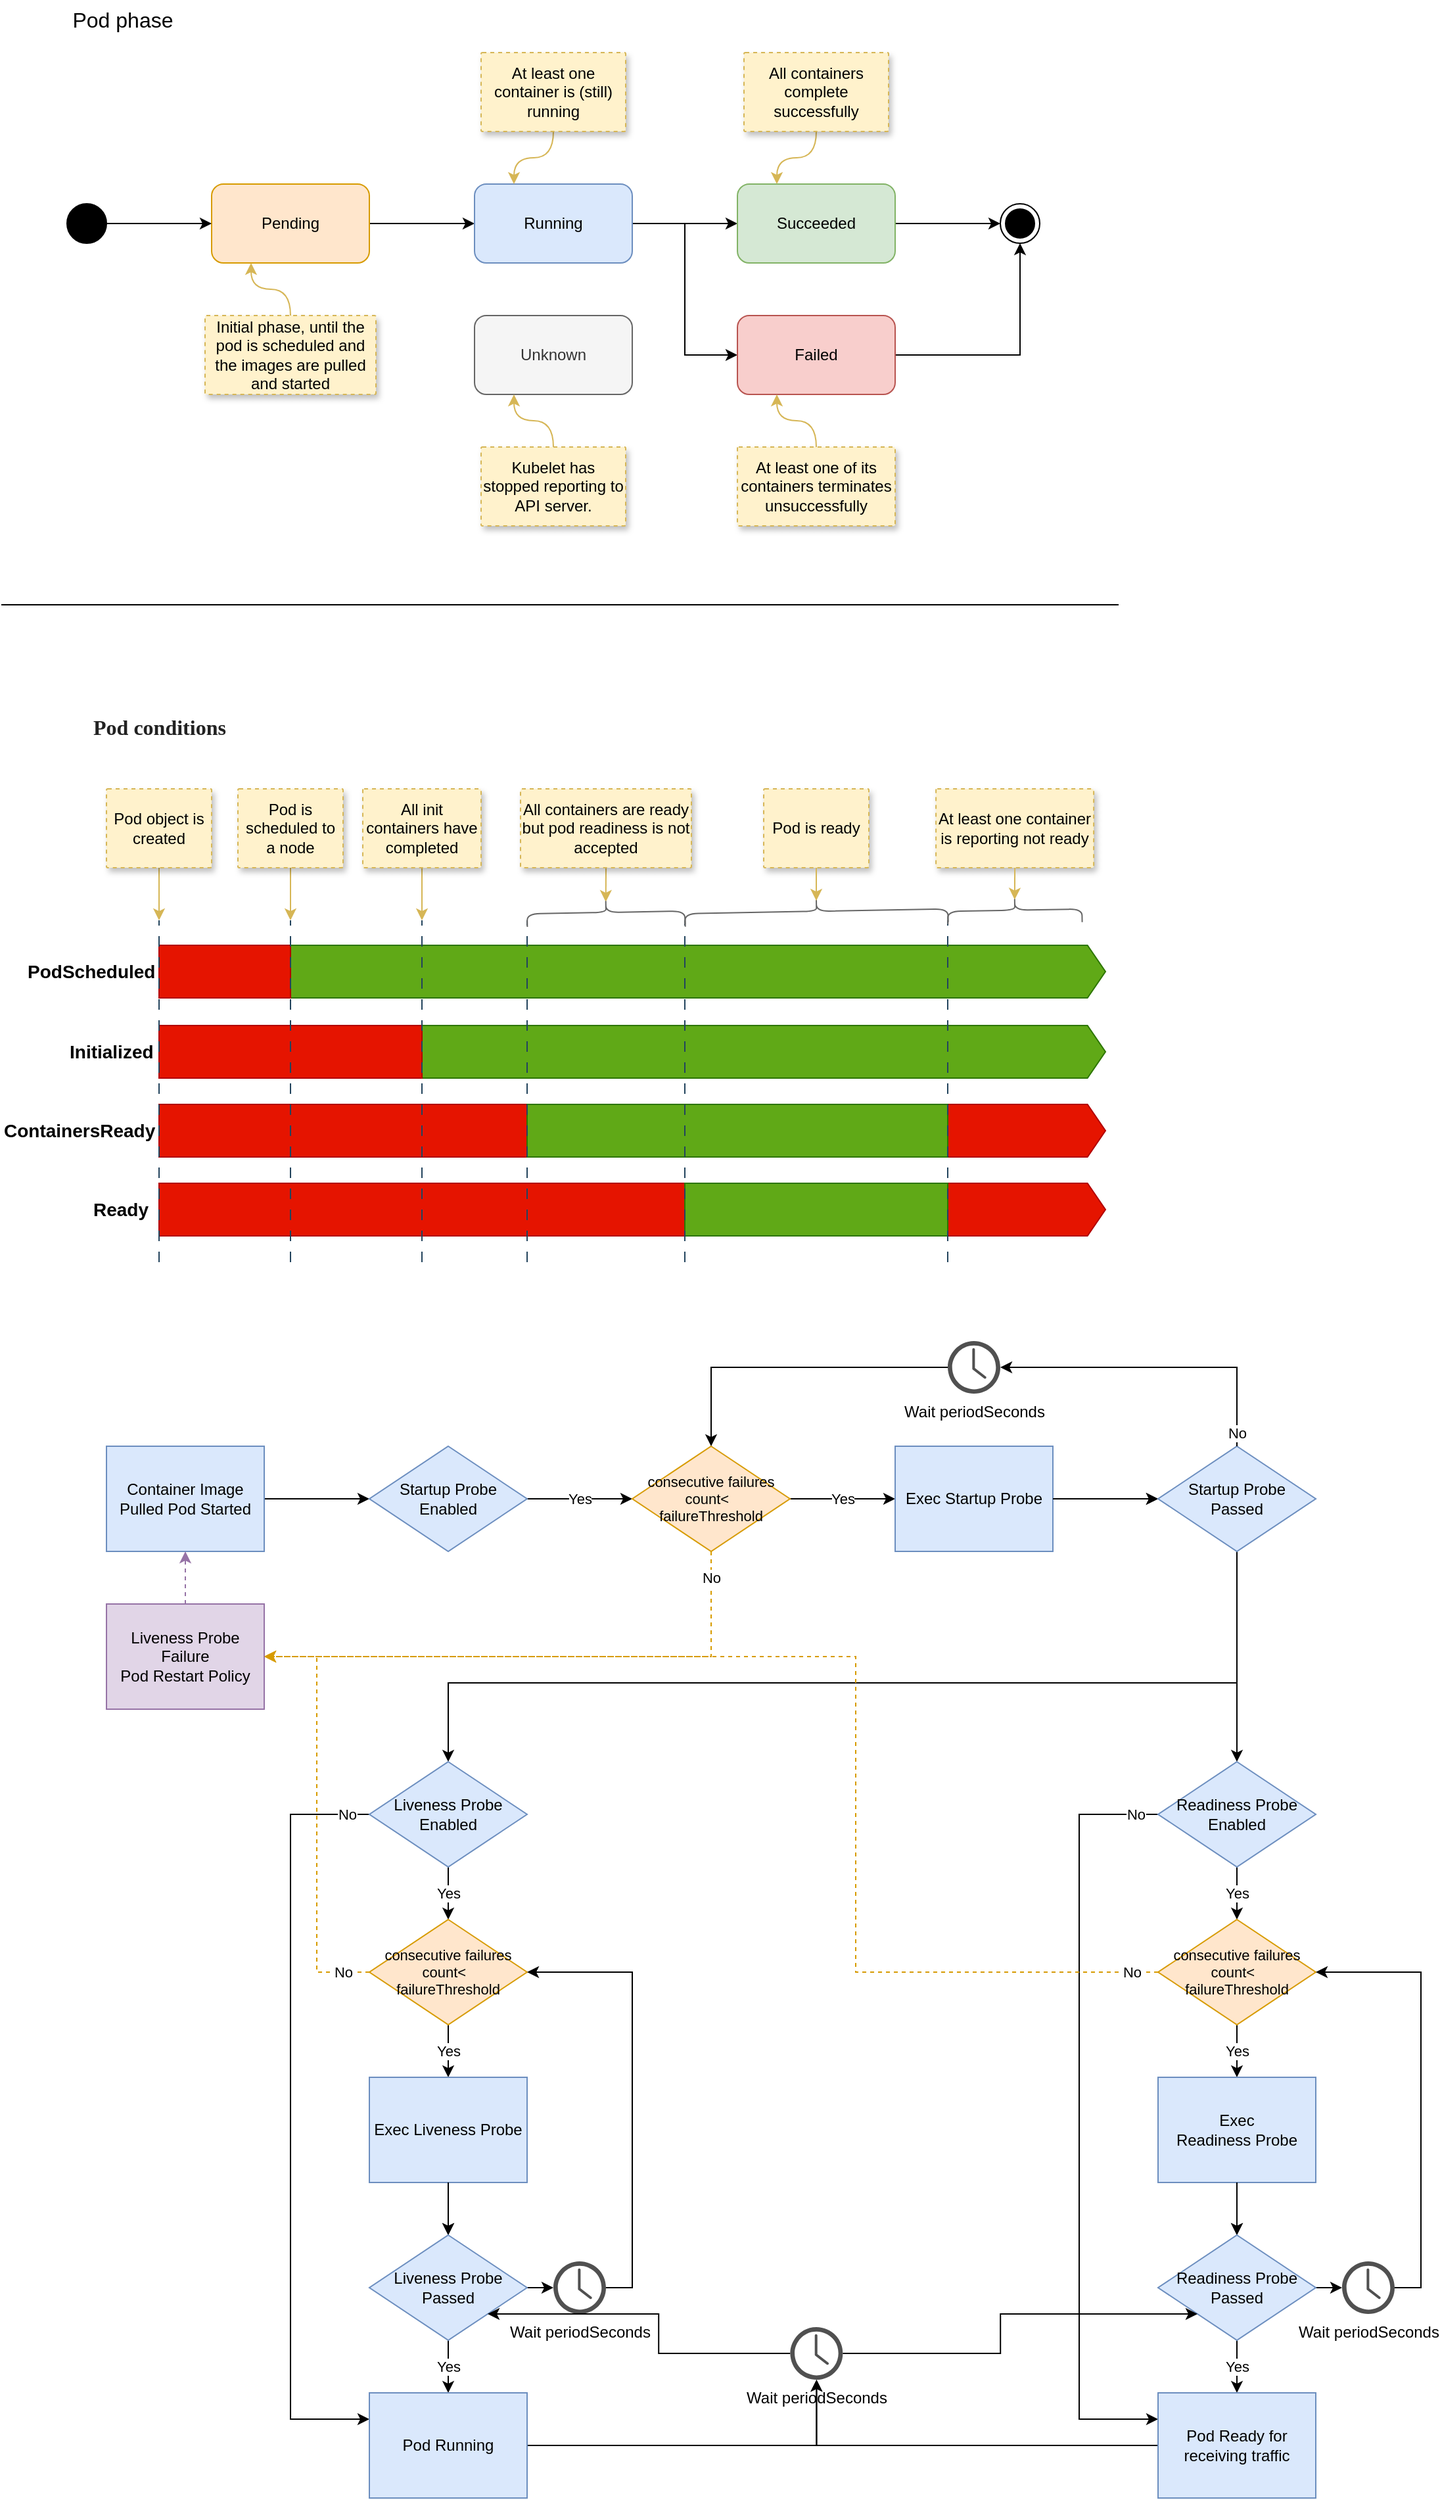 <mxfile version="24.7.15" pages="4">
  <diagram id="Cg3med2xZghcu99_FKVx" name="Pod Lifecycle">
    <mxGraphModel dx="1434" dy="738" grid="1" gridSize="10" guides="1" tooltips="1" connect="1" arrows="1" fold="1" page="1" pageScale="1" pageWidth="850" pageHeight="1100" math="0" shadow="0">
      <root>
        <mxCell id="0" />
        <mxCell id="1" parent="0" />
        <mxCell id="kk9rK26gRCO-QS6rqZmE-5" value="" style="edgeStyle=orthogonalEdgeStyle;rounded=0;orthogonalLoop=1;jettySize=auto;html=1;" edge="1" parent="1" source="kk9rK26gRCO-QS6rqZmE-1" target="kk9rK26gRCO-QS6rqZmE-4">
          <mxGeometry relative="1" as="geometry" />
        </mxCell>
        <mxCell id="kk9rK26gRCO-QS6rqZmE-1" value="Pending" style="rounded=1;whiteSpace=wrap;html=1;fillColor=#ffe6cc;strokeColor=#d79b00;" vertex="1" parent="1">
          <mxGeometry x="160" y="160" width="120" height="60" as="geometry" />
        </mxCell>
        <mxCell id="kk9rK26gRCO-QS6rqZmE-3" style="edgeStyle=orthogonalEdgeStyle;rounded=0;orthogonalLoop=1;jettySize=auto;html=1;entryX=0;entryY=0.5;entryDx=0;entryDy=0;" edge="1" parent="1" source="kk9rK26gRCO-QS6rqZmE-2" target="kk9rK26gRCO-QS6rqZmE-1">
          <mxGeometry relative="1" as="geometry" />
        </mxCell>
        <mxCell id="kk9rK26gRCO-QS6rqZmE-2" value="" style="ellipse;fillColor=strokeColor;html=1;" vertex="1" parent="1">
          <mxGeometry x="50" y="175" width="30" height="30" as="geometry" />
        </mxCell>
        <mxCell id="kk9rK26gRCO-QS6rqZmE-7" value="" style="edgeStyle=orthogonalEdgeStyle;rounded=0;orthogonalLoop=1;jettySize=auto;html=1;" edge="1" parent="1" source="kk9rK26gRCO-QS6rqZmE-4" target="kk9rK26gRCO-QS6rqZmE-6">
          <mxGeometry relative="1" as="geometry" />
        </mxCell>
        <mxCell id="kk9rK26gRCO-QS6rqZmE-13" style="edgeStyle=orthogonalEdgeStyle;rounded=0;orthogonalLoop=1;jettySize=auto;html=1;exitX=1;exitY=0.5;exitDx=0;exitDy=0;entryX=0;entryY=0.5;entryDx=0;entryDy=0;" edge="1" parent="1" source="kk9rK26gRCO-QS6rqZmE-4" target="kk9rK26gRCO-QS6rqZmE-8">
          <mxGeometry relative="1" as="geometry" />
        </mxCell>
        <mxCell id="kk9rK26gRCO-QS6rqZmE-4" value="Running" style="rounded=1;whiteSpace=wrap;html=1;fillColor=#dae8fc;strokeColor=#6c8ebf;" vertex="1" parent="1">
          <mxGeometry x="360" y="160" width="120" height="60" as="geometry" />
        </mxCell>
        <mxCell id="kk9rK26gRCO-QS6rqZmE-11" style="edgeStyle=orthogonalEdgeStyle;rounded=0;orthogonalLoop=1;jettySize=auto;html=1;exitX=1;exitY=0.5;exitDx=0;exitDy=0;entryX=0;entryY=0.5;entryDx=0;entryDy=0;" edge="1" parent="1" source="kk9rK26gRCO-QS6rqZmE-6" target="kk9rK26gRCO-QS6rqZmE-10">
          <mxGeometry relative="1" as="geometry" />
        </mxCell>
        <mxCell id="kk9rK26gRCO-QS6rqZmE-6" value="Succeeded" style="rounded=1;whiteSpace=wrap;html=1;fillColor=#d5e8d4;strokeColor=#82b366;" vertex="1" parent="1">
          <mxGeometry x="560" y="160" width="120" height="60" as="geometry" />
        </mxCell>
        <mxCell id="kk9rK26gRCO-QS6rqZmE-12" style="edgeStyle=orthogonalEdgeStyle;rounded=0;orthogonalLoop=1;jettySize=auto;html=1;exitX=1;exitY=0.5;exitDx=0;exitDy=0;entryX=0.5;entryY=1;entryDx=0;entryDy=0;" edge="1" parent="1" source="kk9rK26gRCO-QS6rqZmE-8" target="kk9rK26gRCO-QS6rqZmE-10">
          <mxGeometry relative="1" as="geometry" />
        </mxCell>
        <mxCell id="kk9rK26gRCO-QS6rqZmE-8" value="Failed" style="rounded=1;whiteSpace=wrap;html=1;fillColor=#f8cecc;strokeColor=#b85450;" vertex="1" parent="1">
          <mxGeometry x="560" y="260" width="120" height="60" as="geometry" />
        </mxCell>
        <mxCell id="kk9rK26gRCO-QS6rqZmE-10" value="" style="ellipse;html=1;shape=endState;fillColor=strokeColor;" vertex="1" parent="1">
          <mxGeometry x="760" y="175" width="30" height="30" as="geometry" />
        </mxCell>
        <mxCell id="kk9rK26gRCO-QS6rqZmE-14" value="Unknown" style="rounded=1;whiteSpace=wrap;html=1;fillColor=#f5f5f5;strokeColor=#666666;fontColor=#333333;" vertex="1" parent="1">
          <mxGeometry x="360" y="260" width="120" height="60" as="geometry" />
        </mxCell>
        <mxCell id="y8JXo6KEphNk1zUVtCEy-6" style="edgeStyle=orthogonalEdgeStyle;rounded=0;orthogonalLoop=1;jettySize=auto;html=1;exitX=0.5;exitY=1;exitDx=0;exitDy=0;entryX=0.25;entryY=0;entryDx=0;entryDy=0;curved=1;fillColor=#fff2cc;strokeColor=#d6b656;" edge="1" parent="1" source="y8JXo6KEphNk1zUVtCEy-1" target="kk9rK26gRCO-QS6rqZmE-4">
          <mxGeometry relative="1" as="geometry" />
        </mxCell>
        <mxCell id="y8JXo6KEphNk1zUVtCEy-1" value="At least one container is (still) running" style="strokeColor=#d6b656;shadow=1;strokeWidth=1;rounded=1;absoluteArcSize=1;arcSize=2;fillColor=#fff2cc;dashed=1;whiteSpace=wrap;" vertex="1" parent="1">
          <mxGeometry x="365" y="60" width="110" height="60" as="geometry" />
        </mxCell>
        <mxCell id="y8JXo6KEphNk1zUVtCEy-8" style="edgeStyle=orthogonalEdgeStyle;rounded=0;orthogonalLoop=1;jettySize=auto;html=1;exitX=0.5;exitY=1;exitDx=0;exitDy=0;entryX=0.25;entryY=0;entryDx=0;entryDy=0;curved=1;fillColor=#fff2cc;strokeColor=#d6b656;" edge="1" parent="1" source="y8JXo6KEphNk1zUVtCEy-7" target="kk9rK26gRCO-QS6rqZmE-6">
          <mxGeometry relative="1" as="geometry" />
        </mxCell>
        <mxCell id="y8JXo6KEphNk1zUVtCEy-7" value="All containers complete successfully" style="strokeColor=#d6b656;shadow=1;strokeWidth=1;rounded=1;absoluteArcSize=1;arcSize=2;fillColor=#fff2cc;dashed=1;whiteSpace=wrap;" vertex="1" parent="1">
          <mxGeometry x="565" y="60" width="110" height="60" as="geometry" />
        </mxCell>
        <mxCell id="y8JXo6KEphNk1zUVtCEy-9" style="edgeStyle=orthogonalEdgeStyle;rounded=0;orthogonalLoop=1;jettySize=auto;html=1;exitX=0.5;exitY=0;exitDx=0;exitDy=0;entryX=0.25;entryY=1;entryDx=0;entryDy=0;curved=1;fillColor=#fff2cc;strokeColor=#d6b656;" edge="1" parent="1" source="y8JXo6KEphNk1zUVtCEy-10" target="kk9rK26gRCO-QS6rqZmE-8">
          <mxGeometry relative="1" as="geometry">
            <mxPoint x="590" y="460" as="targetPoint" />
          </mxGeometry>
        </mxCell>
        <mxCell id="y8JXo6KEphNk1zUVtCEy-10" value="At least one of its containers terminates unsuccessfully" style="strokeColor=#d6b656;shadow=1;strokeWidth=1;rounded=1;absoluteArcSize=1;arcSize=2;fillColor=#fff2cc;dashed=1;whiteSpace=wrap;" vertex="1" parent="1">
          <mxGeometry x="560" y="360" width="120" height="60" as="geometry" />
        </mxCell>
        <mxCell id="y8JXo6KEphNk1zUVtCEy-11" style="edgeStyle=orthogonalEdgeStyle;rounded=0;orthogonalLoop=1;jettySize=auto;html=1;exitX=0.5;exitY=0;exitDx=0;exitDy=0;entryX=0.25;entryY=1;entryDx=0;entryDy=0;curved=1;fillColor=#fff2cc;strokeColor=#d6b656;" edge="1" parent="1" source="y8JXo6KEphNk1zUVtCEy-12" target="kk9rK26gRCO-QS6rqZmE-14">
          <mxGeometry relative="1" as="geometry">
            <mxPoint x="390" y="320" as="targetPoint" />
          </mxGeometry>
        </mxCell>
        <mxCell id="y8JXo6KEphNk1zUVtCEy-12" value="Kubelet has stopped reporting to API server." style="strokeColor=#d6b656;shadow=1;strokeWidth=1;rounded=1;absoluteArcSize=1;arcSize=2;fillColor=#fff2cc;dashed=1;whiteSpace=wrap;" vertex="1" parent="1">
          <mxGeometry x="365" y="360" width="110" height="60" as="geometry" />
        </mxCell>
        <mxCell id="y8JXo6KEphNk1zUVtCEy-13" style="edgeStyle=orthogonalEdgeStyle;rounded=0;orthogonalLoop=1;jettySize=auto;html=1;exitX=0.5;exitY=0;exitDx=0;exitDy=0;entryX=0.25;entryY=1;entryDx=0;entryDy=0;curved=1;fillColor=#fff2cc;strokeColor=#d6b656;" edge="1" parent="1" source="y8JXo6KEphNk1zUVtCEy-14" target="kk9rK26gRCO-QS6rqZmE-1">
          <mxGeometry relative="1" as="geometry">
            <mxPoint x="190" y="220" as="targetPoint" />
          </mxGeometry>
        </mxCell>
        <mxCell id="y8JXo6KEphNk1zUVtCEy-14" value="Initial phase, until the pod is scheduled and the images are pulled and started" style="strokeColor=#d6b656;shadow=1;strokeWidth=1;rounded=1;absoluteArcSize=1;arcSize=2;fillColor=#fff2cc;dashed=1;whiteSpace=wrap;" vertex="1" parent="1">
          <mxGeometry x="155" y="260" width="130" height="60" as="geometry" />
        </mxCell>
        <mxCell id="y8JXo6KEphNk1zUVtCEy-17" value="Pod phase" style="text;html=1;align=center;verticalAlign=middle;whiteSpace=wrap;rounded=0;fontSize=16;" vertex="1" parent="1">
          <mxGeometry x="35" y="20" width="115" height="30" as="geometry" />
        </mxCell>
        <mxCell id="y8JXo6KEphNk1zUVtCEy-19" value="" style="shape=singleArrow;whiteSpace=wrap;html=1;arrowWidth=1;arrowSize=0.019;fillColor=#60a917;strokeColor=#2D7600;fontColor=#ffffff;" vertex="1" parent="1">
          <mxGeometry x="120" y="739" width="720" height="40" as="geometry" />
        </mxCell>
        <mxCell id="y8JXo6KEphNk1zUVtCEy-20" value="" style="rounded=0;whiteSpace=wrap;html=1;fillColor=#e51400;fontColor=#ffffff;strokeColor=#B20000;" vertex="1" parent="1">
          <mxGeometry x="120" y="739" width="100" height="40" as="geometry" />
        </mxCell>
        <mxCell id="y8JXo6KEphNk1zUVtCEy-22" value="" style="shape=singleArrow;whiteSpace=wrap;html=1;arrowWidth=1;arrowSize=0.019;fillColor=#60a917;strokeColor=#2D7600;fontColor=#ffffff;" vertex="1" parent="1">
          <mxGeometry x="120" y="800" width="720" height="40" as="geometry" />
        </mxCell>
        <mxCell id="y8JXo6KEphNk1zUVtCEy-23" value="" style="rounded=0;whiteSpace=wrap;html=1;fillColor=#e51400;fontColor=#ffffff;strokeColor=#B20000;" vertex="1" parent="1">
          <mxGeometry x="120" y="800" width="200" height="40" as="geometry" />
        </mxCell>
        <mxCell id="y8JXo6KEphNk1zUVtCEy-24" value="" style="shape=singleArrow;whiteSpace=wrap;html=1;arrowWidth=1;arrowSize=0.019;fillColor=#e51400;strokeColor=#B20000;fontColor=#ffffff;" vertex="1" parent="1">
          <mxGeometry x="120" y="860" width="720" height="40" as="geometry" />
        </mxCell>
        <mxCell id="y8JXo6KEphNk1zUVtCEy-26" value="" style="shape=singleArrow;whiteSpace=wrap;html=1;arrowWidth=1;arrowSize=0.019;fillColor=#e51400;strokeColor=#B20000;fontColor=#ffffff;" vertex="1" parent="1">
          <mxGeometry x="120" y="920" width="720" height="40" as="geometry" />
        </mxCell>
        <mxCell id="y8JXo6KEphNk1zUVtCEy-28" value="" style="rounded=0;whiteSpace=wrap;html=1;fillColor=#60a917;fontColor=#ffffff;strokeColor=#2D7600;" vertex="1" parent="1">
          <mxGeometry x="400" y="860" width="320" height="40" as="geometry" />
        </mxCell>
        <mxCell id="y8JXo6KEphNk1zUVtCEy-29" value="" style="rounded=0;whiteSpace=wrap;html=1;fillColor=#60a917;fontColor=#ffffff;strokeColor=#2D7600;" vertex="1" parent="1">
          <mxGeometry x="520" y="920" width="200" height="40" as="geometry" />
        </mxCell>
        <mxCell id="y8JXo6KEphNk1zUVtCEy-35" value="" style="endArrow=none;html=1;rounded=0;dashed=1;dashPattern=8 8;fillColor=#bac8d3;strokeColor=#23445d;fontStyle=1" edge="1" parent="1">
          <mxGeometry width="50" height="50" relative="1" as="geometry">
            <mxPoint x="120" y="980" as="sourcePoint" />
            <mxPoint x="120" y="720" as="targetPoint" />
          </mxGeometry>
        </mxCell>
        <mxCell id="y8JXo6KEphNk1zUVtCEy-36" value="" style="endArrow=none;html=1;rounded=0;dashed=1;dashPattern=8 8;fillColor=#bac8d3;strokeColor=#23445d;" edge="1" parent="1">
          <mxGeometry width="50" height="50" relative="1" as="geometry">
            <mxPoint x="220" y="980" as="sourcePoint" />
            <mxPoint x="220" y="720" as="targetPoint" />
          </mxGeometry>
        </mxCell>
        <mxCell id="y8JXo6KEphNk1zUVtCEy-37" value="" style="endArrow=none;html=1;rounded=0;dashed=1;dashPattern=8 8;fillColor=#bac8d3;strokeColor=#23445d;" edge="1" parent="1">
          <mxGeometry width="50" height="50" relative="1" as="geometry">
            <mxPoint x="320" y="980" as="sourcePoint" />
            <mxPoint x="320" y="720" as="targetPoint" />
          </mxGeometry>
        </mxCell>
        <mxCell id="y8JXo6KEphNk1zUVtCEy-38" value="" style="endArrow=none;html=1;rounded=0;dashed=1;dashPattern=8 8;fillColor=#bac8d3;strokeColor=#23445d;" edge="1" parent="1">
          <mxGeometry width="50" height="50" relative="1" as="geometry">
            <mxPoint x="400" y="980" as="sourcePoint" />
            <mxPoint x="400" y="720" as="targetPoint" />
          </mxGeometry>
        </mxCell>
        <mxCell id="y8JXo6KEphNk1zUVtCEy-39" value="" style="endArrow=none;html=1;rounded=0;dashed=1;dashPattern=8 8;fillColor=#bac8d3;strokeColor=#23445d;" edge="1" parent="1">
          <mxGeometry width="50" height="50" relative="1" as="geometry">
            <mxPoint x="520" y="980" as="sourcePoint" />
            <mxPoint x="520" y="720" as="targetPoint" />
          </mxGeometry>
        </mxCell>
        <mxCell id="y8JXo6KEphNk1zUVtCEy-40" value="" style="endArrow=none;html=1;rounded=0;dashed=1;dashPattern=8 8;fillColor=#bac8d3;strokeColor=#23445d;" edge="1" parent="1">
          <mxGeometry width="50" height="50" relative="1" as="geometry">
            <mxPoint x="720" y="980" as="sourcePoint" />
            <mxPoint x="720" y="720" as="targetPoint" />
          </mxGeometry>
        </mxCell>
        <mxCell id="y8JXo6KEphNk1zUVtCEy-41" value="&lt;h5 style=&quot;box-sizing: border-box; -webkit-tap-highlight-color: rgba(0, 0, 0, 0); line-height: 1.2; margin: 0.2rem 0px 0.5rem; padding: 0px; color: rgb(34, 34, 34); text-rendering: optimizelegibility; font-size: 16px; text-align: start;&quot;&gt;Pod conditions&lt;/h5&gt;" style="text;html=1;align=center;verticalAlign=middle;whiteSpace=wrap;rounded=0;fontSize=16;fontFamily=Verdana;fontStyle=0" vertex="1" parent="1">
          <mxGeometry x="42.5" y="560" width="155" height="30" as="geometry" />
        </mxCell>
        <mxCell id="y8JXo6KEphNk1zUVtCEy-42" value="" style="endArrow=none;html=1;rounded=0;" edge="1" parent="1">
          <mxGeometry width="50" height="50" relative="1" as="geometry">
            <mxPoint y="480" as="sourcePoint" />
            <mxPoint x="850" y="480" as="targetPoint" />
          </mxGeometry>
        </mxCell>
        <mxCell id="y8JXo6KEphNk1zUVtCEy-43" value="PodScheduled" style="text;whiteSpace=wrap;html=1;fontSize=14;fontStyle=1" vertex="1" parent="1">
          <mxGeometry x="18" y="744" width="90" height="30" as="geometry" />
        </mxCell>
        <mxCell id="y8JXo6KEphNk1zUVtCEy-44" value="Initialized" style="text;whiteSpace=wrap;html=1;fontSize=14;fontStyle=1" vertex="1" parent="1">
          <mxGeometry x="50" y="805" width="70" height="30" as="geometry" />
        </mxCell>
        <mxCell id="y8JXo6KEphNk1zUVtCEy-45" value="ContainersReady" style="text;whiteSpace=wrap;html=1;fontSize=14;fontStyle=1" vertex="1" parent="1">
          <mxGeometry y="865" width="100" height="30" as="geometry" />
        </mxCell>
        <mxCell id="y8JXo6KEphNk1zUVtCEy-46" value="Ready" style="text;whiteSpace=wrap;html=1;fontSize=14;fontStyle=1" vertex="1" parent="1">
          <mxGeometry x="68" y="925" width="40" height="30" as="geometry" />
        </mxCell>
        <mxCell id="y8JXo6KEphNk1zUVtCEy-49" style="edgeStyle=orthogonalEdgeStyle;rounded=0;orthogonalLoop=1;jettySize=auto;html=1;exitX=0.5;exitY=1;exitDx=0;exitDy=0;curved=1;fillColor=#fff2cc;strokeColor=#d6b656;" edge="1" parent="1" source="y8JXo6KEphNk1zUVtCEy-50">
          <mxGeometry relative="1" as="geometry">
            <mxPoint x="120" y="720" as="targetPoint" />
          </mxGeometry>
        </mxCell>
        <mxCell id="y8JXo6KEphNk1zUVtCEy-50" value="Pod object is created" style="strokeColor=#d6b656;shadow=1;strokeWidth=1;rounded=1;absoluteArcSize=1;arcSize=2;fillColor=#fff2cc;dashed=1;whiteSpace=wrap;" vertex="1" parent="1">
          <mxGeometry x="80" y="620" width="80" height="60" as="geometry" />
        </mxCell>
        <mxCell id="y8JXo6KEphNk1zUVtCEy-52" style="edgeStyle=orthogonalEdgeStyle;rounded=0;orthogonalLoop=1;jettySize=auto;html=1;exitX=0.5;exitY=1;exitDx=0;exitDy=0;curved=1;fillColor=#fff2cc;strokeColor=#d6b656;" edge="1" parent="1" source="y8JXo6KEphNk1zUVtCEy-51">
          <mxGeometry relative="1" as="geometry">
            <mxPoint x="220" y="720" as="targetPoint" />
          </mxGeometry>
        </mxCell>
        <mxCell id="y8JXo6KEphNk1zUVtCEy-51" value="Pod is scheduled to a node" style="strokeColor=#d6b656;shadow=1;strokeWidth=1;rounded=1;absoluteArcSize=1;arcSize=2;fillColor=#fff2cc;dashed=1;whiteSpace=wrap;" vertex="1" parent="1">
          <mxGeometry x="180" y="620" width="80" height="60" as="geometry" />
        </mxCell>
        <mxCell id="y8JXo6KEphNk1zUVtCEy-54" style="edgeStyle=orthogonalEdgeStyle;rounded=0;orthogonalLoop=1;jettySize=auto;html=1;exitX=0.5;exitY=1;exitDx=0;exitDy=0;curved=1;fillColor=#fff2cc;strokeColor=#d6b656;" edge="1" parent="1" source="y8JXo6KEphNk1zUVtCEy-53">
          <mxGeometry relative="1" as="geometry">
            <mxPoint x="320" y="720" as="targetPoint" />
          </mxGeometry>
        </mxCell>
        <mxCell id="y8JXo6KEphNk1zUVtCEy-53" value="All init containers have completed" style="strokeColor=#d6b656;shadow=1;strokeWidth=1;rounded=1;absoluteArcSize=1;arcSize=2;fillColor=#fff2cc;dashed=1;whiteSpace=wrap;" vertex="1" parent="1">
          <mxGeometry x="275" y="620" width="90" height="60" as="geometry" />
        </mxCell>
        <mxCell id="y8JXo6KEphNk1zUVtCEy-56" style="edgeStyle=orthogonalEdgeStyle;rounded=0;orthogonalLoop=1;jettySize=auto;html=1;exitX=0.5;exitY=1;exitDx=0;exitDy=0;curved=1;fillColor=#fff2cc;strokeColor=#d6b656;entryX=0.1;entryY=0.5;entryDx=0;entryDy=0;entryPerimeter=0;" edge="1" parent="1" source="y8JXo6KEphNk1zUVtCEy-55" target="y8JXo6KEphNk1zUVtCEy-57">
          <mxGeometry relative="1" as="geometry">
            <mxPoint x="400" y="720" as="targetPoint" />
          </mxGeometry>
        </mxCell>
        <mxCell id="y8JXo6KEphNk1zUVtCEy-55" value="All containers are ready but pod readiness is not accepted" style="strokeColor=#d6b656;shadow=1;strokeWidth=1;rounded=1;absoluteArcSize=1;arcSize=2;fillColor=#fff2cc;dashed=1;whiteSpace=wrap;" vertex="1" parent="1">
          <mxGeometry x="395" y="620" width="130" height="60" as="geometry" />
        </mxCell>
        <mxCell id="y8JXo6KEphNk1zUVtCEy-57" value="" style="shape=curlyBracket;whiteSpace=wrap;html=1;rounded=1;labelPosition=left;verticalLabelPosition=middle;align=right;verticalAlign=middle;rotation=89;fillColor=#f5f5f5;fontColor=#333333;strokeColor=#666666;" vertex="1" parent="1">
          <mxGeometry x="450" y="654" width="20" height="120" as="geometry" />
        </mxCell>
        <mxCell id="y8JXo6KEphNk1zUVtCEy-59" value="" style="shape=curlyBracket;whiteSpace=wrap;html=1;rounded=1;labelPosition=left;verticalLabelPosition=middle;align=right;verticalAlign=middle;rotation=89;fillColor=#f5f5f5;fontColor=#333333;strokeColor=#666666;" vertex="1" parent="1">
          <mxGeometry x="610.16" y="613.12" width="20" height="200" as="geometry" />
        </mxCell>
        <mxCell id="y8JXo6KEphNk1zUVtCEy-60" value="Pod is ready" style="strokeColor=#d6b656;shadow=1;strokeWidth=1;rounded=1;absoluteArcSize=1;arcSize=2;fillColor=#fff2cc;dashed=1;whiteSpace=wrap;" vertex="1" parent="1">
          <mxGeometry x="580" y="620" width="80" height="60" as="geometry" />
        </mxCell>
        <mxCell id="y8JXo6KEphNk1zUVtCEy-61" style="edgeStyle=orthogonalEdgeStyle;rounded=0;orthogonalLoop=1;jettySize=auto;html=1;exitX=0.5;exitY=1;exitDx=0;exitDy=0;entryX=0.1;entryY=0.5;entryDx=0;entryDy=0;entryPerimeter=0;curved=1;fillColor=#fff2cc;strokeColor=#d6b656;" edge="1" parent="1" source="y8JXo6KEphNk1zUVtCEy-60" target="y8JXo6KEphNk1zUVtCEy-59">
          <mxGeometry relative="1" as="geometry" />
        </mxCell>
        <mxCell id="y8JXo6KEphNk1zUVtCEy-62" value="" style="shape=curlyBracket;whiteSpace=wrap;html=1;rounded=1;labelPosition=left;verticalLabelPosition=middle;align=right;verticalAlign=middle;rotation=89;fillColor=#f5f5f5;fontColor=#333333;strokeColor=#666666;" vertex="1" parent="1">
          <mxGeometry x="761.06" y="661.22" width="20" height="102.12" as="geometry" />
        </mxCell>
        <mxCell id="y8JXo6KEphNk1zUVtCEy-63" value="At least one container is reporting not ready" style="strokeColor=#d6b656;shadow=1;strokeWidth=1;rounded=1;absoluteArcSize=1;arcSize=2;fillColor=#fff2cc;dashed=1;whiteSpace=wrap;" vertex="1" parent="1">
          <mxGeometry x="711.06" y="620" width="120" height="60" as="geometry" />
        </mxCell>
        <mxCell id="y8JXo6KEphNk1zUVtCEy-64" style="edgeStyle=orthogonalEdgeStyle;rounded=0;orthogonalLoop=1;jettySize=auto;html=1;exitX=0.5;exitY=1;exitDx=0;exitDy=0;entryX=0.1;entryY=0.5;entryDx=0;entryDy=0;entryPerimeter=0;curved=1;fillColor=#fff2cc;strokeColor=#d6b656;" edge="1" parent="1" source="y8JXo6KEphNk1zUVtCEy-63" target="y8JXo6KEphNk1zUVtCEy-62">
          <mxGeometry relative="1" as="geometry" />
        </mxCell>
        <mxCell id="W-KvewqIf9sPadEiUFCe-3" value="" style="edgeStyle=orthogonalEdgeStyle;rounded=0;orthogonalLoop=1;jettySize=auto;html=1;" edge="1" parent="1" source="W-KvewqIf9sPadEiUFCe-1" target="W-KvewqIf9sPadEiUFCe-2">
          <mxGeometry relative="1" as="geometry" />
        </mxCell>
        <mxCell id="W-KvewqIf9sPadEiUFCe-1" value="Container Image Pulled Pod Started" style="rounded=0;whiteSpace=wrap;html=1;fillColor=#dae8fc;strokeColor=#6c8ebf;" vertex="1" parent="1">
          <mxGeometry x="80" y="1120" width="120" height="80" as="geometry" />
        </mxCell>
        <mxCell id="W-KvewqIf9sPadEiUFCe-5" value="Yes" style="edgeStyle=orthogonalEdgeStyle;rounded=0;orthogonalLoop=1;jettySize=auto;html=1;" edge="1" parent="1" source="W-KvewqIf9sPadEiUFCe-2" target="W-KvewqIf9sPadEiUFCe-4">
          <mxGeometry relative="1" as="geometry" />
        </mxCell>
        <mxCell id="W-KvewqIf9sPadEiUFCe-2" value="Startup Probe&lt;div&gt;Enabled&lt;/div&gt;" style="rhombus;whiteSpace=wrap;html=1;fillColor=#dae8fc;strokeColor=#6c8ebf;rounded=0;" vertex="1" parent="1">
          <mxGeometry x="280" y="1120" width="120" height="80" as="geometry" />
        </mxCell>
        <mxCell id="W-KvewqIf9sPadEiUFCe-8" value="No" style="edgeStyle=orthogonalEdgeStyle;rounded=0;orthogonalLoop=1;jettySize=auto;html=1;entryX=1;entryY=0.5;entryDx=0;entryDy=0;exitX=0.5;exitY=1;exitDx=0;exitDy=0;fillColor=#ffe6cc;strokeColor=#d79b00;dashed=1;" edge="1" parent="1" source="W-KvewqIf9sPadEiUFCe-4" target="6_YqPHGX5uMxlj1HolwQ-1">
          <mxGeometry x="-0.905" relative="1" as="geometry">
            <mxPoint x="540" y="1240" as="targetPoint" />
            <mxPoint as="offset" />
          </mxGeometry>
        </mxCell>
        <mxCell id="W-KvewqIf9sPadEiUFCe-11" value="Yes" style="edgeStyle=orthogonalEdgeStyle;rounded=0;orthogonalLoop=1;jettySize=auto;html=1;" edge="1" parent="1" source="W-KvewqIf9sPadEiUFCe-4" target="W-KvewqIf9sPadEiUFCe-10">
          <mxGeometry relative="1" as="geometry" />
        </mxCell>
        <mxCell id="W-KvewqIf9sPadEiUFCe-4" value="&lt;div style=&quot;font-size: 11px;&quot;&gt;&lt;span style=&quot;color: rgba(0, 0, 0, 0); font-family: monospace; font-size: 0px; text-align: start; text-wrap: nowrap;&quot;&gt;%3CmxGraphModel%3E%3Croot%3E%3CmxCell%20id%3D%220%22%2F%3E%3CmxCell%20id%3D%221%22%20parent%3D%220%22%2F%3E%3CmxCell%20id%3D%222%22%20value%3D%22%26lt%3Bdiv%26gt%3BStartup%20Probe%20Failure%26lt%3B%2Fdiv%26gt%3BPod%20Restart%20Policy%22%20style%3D%22whiteSpace%3Dwrap%3Bhtml%3D1%3BfillColor%3D%23e1d5e7%3BstrokeColor%3D%239673a6%3Brounded%3D0%3B%22%20vertex%3D%221%22%20parent%3D%221%22%3E%3CmxGeometry%20x%3D%22480%22%20y%3D%221240%22%20width%3D%22120%22%20height%3D%2280%22%20as%3D%22geometry%22%2F%3E%3C%2FmxCell%3E%3C%2Froot%3E%3C%2FmxGraphModel%3E&lt;/span&gt;&lt;span style=&quot;background-color: initial;&quot;&gt;consecutive&lt;/span&gt;&lt;span style=&quot;background-color: initial;&quot;&gt;&amp;nbsp;failures count&amp;lt;&amp;nbsp;&amp;nbsp;&lt;/span&gt;&lt;/div&gt;&lt;div style=&quot;font-size: 11px;&quot;&gt;&lt;span style=&quot;background-color: initial;&quot;&gt;failureThreshold&lt;/span&gt;&lt;/div&gt;" style="rhombus;whiteSpace=wrap;html=1;fillColor=#ffe6cc;strokeColor=#d79b00;rounded=0;fontSize=11;" vertex="1" parent="1">
          <mxGeometry x="480" y="1120" width="120" height="80" as="geometry" />
        </mxCell>
        <mxCell id="W-KvewqIf9sPadEiUFCe-17" value="" style="edgeStyle=orthogonalEdgeStyle;rounded=0;orthogonalLoop=1;jettySize=auto;html=1;" edge="1" parent="1" source="W-KvewqIf9sPadEiUFCe-10" target="W-KvewqIf9sPadEiUFCe-16">
          <mxGeometry relative="1" as="geometry" />
        </mxCell>
        <mxCell id="W-KvewqIf9sPadEiUFCe-10" value="Exec Startup Probe" style="whiteSpace=wrap;html=1;fillColor=#dae8fc;strokeColor=#6c8ebf;rounded=0;" vertex="1" parent="1">
          <mxGeometry x="680" y="1120" width="120" height="80" as="geometry" />
        </mxCell>
        <mxCell id="W-KvewqIf9sPadEiUFCe-21" style="edgeStyle=orthogonalEdgeStyle;rounded=0;orthogonalLoop=1;jettySize=auto;html=1;exitX=0;exitY=0.5;exitDx=0;exitDy=0;exitPerimeter=0;entryX=0.5;entryY=0;entryDx=0;entryDy=0;" edge="1" parent="1" source="W-KvewqIf9sPadEiUFCe-14" target="W-KvewqIf9sPadEiUFCe-4">
          <mxGeometry relative="1" as="geometry" />
        </mxCell>
        <mxCell id="W-KvewqIf9sPadEiUFCe-14" value="Wait periodSeconds" style="sketch=0;pointerEvents=1;shadow=0;dashed=0;html=1;strokeColor=none;fillColor=#505050;labelPosition=center;verticalLabelPosition=bottom;verticalAlign=top;outlineConnect=0;align=center;shape=mxgraph.office.concepts.clock;points=[[0,0.5,0,0,0],[1,0.5,0,0,0]];" vertex="1" parent="1">
          <mxGeometry x="720" y="1040" width="40" height="40" as="geometry" />
        </mxCell>
        <mxCell id="W-KvewqIf9sPadEiUFCe-18" value="" style="edgeStyle=orthogonalEdgeStyle;rounded=0;orthogonalLoop=1;jettySize=auto;html=1;" edge="1" parent="1" source="W-KvewqIf9sPadEiUFCe-10" target="W-KvewqIf9sPadEiUFCe-16">
          <mxGeometry relative="1" as="geometry">
            <mxPoint x="800" y="1160" as="sourcePoint" />
            <mxPoint x="990" y="1160" as="targetPoint" />
          </mxGeometry>
        </mxCell>
        <mxCell id="W-KvewqIf9sPadEiUFCe-33" style="edgeStyle=orthogonalEdgeStyle;rounded=0;orthogonalLoop=1;jettySize=auto;html=1;exitX=0.5;exitY=1;exitDx=0;exitDy=0;" edge="1" parent="1" source="W-KvewqIf9sPadEiUFCe-16" target="W-KvewqIf9sPadEiUFCe-23">
          <mxGeometry relative="1" as="geometry">
            <Array as="points">
              <mxPoint x="940" y="1300" />
              <mxPoint x="340" y="1300" />
            </Array>
          </mxGeometry>
        </mxCell>
        <mxCell id="mnItOsvcZJhyQz4BwQau-17" style="edgeStyle=orthogonalEdgeStyle;rounded=0;orthogonalLoop=1;jettySize=auto;html=1;exitX=0.5;exitY=1;exitDx=0;exitDy=0;" edge="1" parent="1" source="W-KvewqIf9sPadEiUFCe-16" target="mnItOsvcZJhyQz4BwQau-3">
          <mxGeometry relative="1" as="geometry" />
        </mxCell>
        <mxCell id="W-KvewqIf9sPadEiUFCe-16" value="Startup Probe&lt;div&gt;Passed&lt;/div&gt;" style="rhombus;whiteSpace=wrap;html=1;fillColor=#dae8fc;strokeColor=#6c8ebf;rounded=0;" vertex="1" parent="1">
          <mxGeometry x="880" y="1120" width="120" height="80" as="geometry" />
        </mxCell>
        <mxCell id="W-KvewqIf9sPadEiUFCe-20" value="No" style="edgeStyle=orthogonalEdgeStyle;rounded=0;orthogonalLoop=1;jettySize=auto;html=1;exitX=0.5;exitY=0;exitDx=0;exitDy=0;entryX=1;entryY=0.5;entryDx=0;entryDy=0;entryPerimeter=0;" edge="1" parent="1" source="W-KvewqIf9sPadEiUFCe-16" target="W-KvewqIf9sPadEiUFCe-14">
          <mxGeometry x="-0.917" relative="1" as="geometry">
            <mxPoint as="offset" />
          </mxGeometry>
        </mxCell>
        <mxCell id="W-KvewqIf9sPadEiUFCe-22" value="Yes" style="edgeStyle=orthogonalEdgeStyle;rounded=0;orthogonalLoop=1;jettySize=auto;html=1;" edge="1" parent="1" source="W-KvewqIf9sPadEiUFCe-23" target="W-KvewqIf9sPadEiUFCe-25">
          <mxGeometry relative="1" as="geometry" />
        </mxCell>
        <mxCell id="Ved_f4yWW4bXe_7wR4Sq-1" value="No" style="edgeStyle=orthogonalEdgeStyle;rounded=0;orthogonalLoop=1;jettySize=auto;html=1;entryX=0;entryY=0.25;entryDx=0;entryDy=0;exitX=0;exitY=0.5;exitDx=0;exitDy=0;" edge="1" parent="1" source="W-KvewqIf9sPadEiUFCe-23" target="W-KvewqIf9sPadEiUFCe-34">
          <mxGeometry x="-0.94" relative="1" as="geometry">
            <Array as="points">
              <mxPoint x="220" y="1400" />
              <mxPoint x="220" y="1860" />
            </Array>
            <mxPoint as="offset" />
          </mxGeometry>
        </mxCell>
        <mxCell id="W-KvewqIf9sPadEiUFCe-23" value="Liveness Probe&lt;div&gt;Enabled&lt;/div&gt;" style="rhombus;whiteSpace=wrap;html=1;fillColor=#dae8fc;strokeColor=#6c8ebf;rounded=0;" vertex="1" parent="1">
          <mxGeometry x="280" y="1360" width="120" height="80" as="geometry" />
        </mxCell>
        <mxCell id="W-KvewqIf9sPadEiUFCe-24" value="Yes" style="edgeStyle=orthogonalEdgeStyle;rounded=0;orthogonalLoop=1;jettySize=auto;html=1;" edge="1" parent="1" source="W-KvewqIf9sPadEiUFCe-25" target="W-KvewqIf9sPadEiUFCe-27">
          <mxGeometry relative="1" as="geometry" />
        </mxCell>
        <mxCell id="6_YqPHGX5uMxlj1HolwQ-2" value="No" style="edgeStyle=orthogonalEdgeStyle;rounded=0;orthogonalLoop=1;jettySize=auto;html=1;entryX=1;entryY=0.5;entryDx=0;entryDy=0;fillColor=#ffe6cc;strokeColor=#d79b00;dashed=1;" edge="1" parent="1" source="W-KvewqIf9sPadEiUFCe-25" target="6_YqPHGX5uMxlj1HolwQ-1">
          <mxGeometry x="-0.875" relative="1" as="geometry">
            <mxPoint as="offset" />
          </mxGeometry>
        </mxCell>
        <mxCell id="W-KvewqIf9sPadEiUFCe-25" value="&lt;div style=&quot;font-size: 11px;&quot;&gt;&lt;div&gt;&lt;span style=&quot;color: rgba(0, 0, 0, 0); font-family: monospace; font-size: 0px; text-align: start; text-wrap: nowrap;&quot;&gt;%3CmxGraphModel%3E%3Croot%3E%3CmxCell%20id%3D%220%22%2F%3E%3CmxCell%20id%3D%221%22%20parent%3D%220%22%2F%3E%3CmxCell%20id%3D%222%22%20value%3D%22%26lt%3Bdiv%26gt%3BStartup%20Probe%20Failure%26lt%3B%2Fdiv%26gt%3BPod%20Restart%20Policy%22%20style%3D%22whiteSpace%3Dwrap%3Bhtml%3D1%3BfillColor%3D%23e1d5e7%3BstrokeColor%3D%239673a6%3Brounded%3D0%3B%22%20vertex%3D%221%22%20parent%3D%221%22%3E%3CmxGeometry%20x%3D%22480%22%20y%3D%221240%22%20width%3D%22120%22%20height%3D%2280%22%20as%3D%22geometry%22%2F%3E%3C%2FmxCell%3E%3C%2Froot%3E%3C%2FmxGraphModel%3E&lt;/span&gt;&lt;span style=&quot;background-color: initial;&quot;&gt;consecutive&lt;/span&gt;&lt;span style=&quot;background-color: initial;&quot;&gt;&amp;nbsp;failures count&amp;lt;&amp;nbsp;&amp;nbsp;&lt;/span&gt;&lt;/div&gt;&lt;div&gt;&lt;span style=&quot;background-color: initial;&quot;&gt;failureThreshold&lt;/span&gt;&lt;/div&gt;&lt;/div&gt;" style="rhombus;whiteSpace=wrap;html=1;fillColor=#ffe6cc;strokeColor=#d79b00;rounded=0;fontSize=11;" vertex="1" parent="1">
          <mxGeometry x="280" y="1480" width="120" height="80" as="geometry" />
        </mxCell>
        <mxCell id="W-KvewqIf9sPadEiUFCe-26" value="" style="edgeStyle=orthogonalEdgeStyle;rounded=0;orthogonalLoop=1;jettySize=auto;html=1;" edge="1" parent="1" source="W-KvewqIf9sPadEiUFCe-27" target="W-KvewqIf9sPadEiUFCe-31">
          <mxGeometry relative="1" as="geometry" />
        </mxCell>
        <mxCell id="Ved_f4yWW4bXe_7wR4Sq-3" style="edgeStyle=orthogonalEdgeStyle;rounded=0;orthogonalLoop=1;jettySize=auto;html=1;exitX=1;exitY=0.5;exitDx=0;exitDy=0;entryX=0;entryY=0.5;entryDx=0;entryDy=0;entryPerimeter=0;" edge="1" parent="1" source="W-KvewqIf9sPadEiUFCe-31" target="W-KvewqIf9sPadEiUFCe-29">
          <mxGeometry relative="1" as="geometry">
            <mxPoint x="760" y="1300" as="targetPoint" />
          </mxGeometry>
        </mxCell>
        <mxCell id="W-KvewqIf9sPadEiUFCe-27" value="Exec Liveness Probe" style="whiteSpace=wrap;html=1;fillColor=#dae8fc;strokeColor=#6c8ebf;rounded=0;" vertex="1" parent="1">
          <mxGeometry x="280" y="1600" width="120" height="80" as="geometry" />
        </mxCell>
        <mxCell id="W-KvewqIf9sPadEiUFCe-28" style="edgeStyle=orthogonalEdgeStyle;rounded=0;orthogonalLoop=1;jettySize=auto;html=1;entryX=1;entryY=0.5;entryDx=0;entryDy=0;exitX=1;exitY=0.5;exitDx=0;exitDy=0;exitPerimeter=0;" edge="1" parent="1" source="W-KvewqIf9sPadEiUFCe-29" target="W-KvewqIf9sPadEiUFCe-25">
          <mxGeometry relative="1" as="geometry" />
        </mxCell>
        <mxCell id="W-KvewqIf9sPadEiUFCe-29" value="Wait periodSeconds" style="sketch=0;pointerEvents=1;shadow=0;dashed=0;html=1;strokeColor=none;fillColor=#505050;labelPosition=center;verticalLabelPosition=bottom;verticalAlign=top;outlineConnect=0;align=center;shape=mxgraph.office.concepts.clock;points=[[0,0.5,0,0,0],[1,0.5,0,0,0]];" vertex="1" parent="1">
          <mxGeometry x="420" y="1740" width="40" height="40" as="geometry" />
        </mxCell>
        <mxCell id="W-KvewqIf9sPadEiUFCe-30" value="" style="edgeStyle=orthogonalEdgeStyle;rounded=0;orthogonalLoop=1;jettySize=auto;html=1;" edge="1" parent="1" source="W-KvewqIf9sPadEiUFCe-27" target="W-KvewqIf9sPadEiUFCe-31">
          <mxGeometry relative="1" as="geometry">
            <mxPoint x="800" y="1400" as="sourcePoint" />
            <mxPoint x="990" y="1400" as="targetPoint" />
          </mxGeometry>
        </mxCell>
        <mxCell id="W-KvewqIf9sPadEiUFCe-35" value="Yes" style="edgeStyle=orthogonalEdgeStyle;rounded=0;orthogonalLoop=1;jettySize=auto;html=1;" edge="1" parent="1" source="W-KvewqIf9sPadEiUFCe-31" target="W-KvewqIf9sPadEiUFCe-34">
          <mxGeometry relative="1" as="geometry" />
        </mxCell>
        <mxCell id="W-KvewqIf9sPadEiUFCe-31" value="Liveness Probe&lt;div&gt;Passed&lt;/div&gt;" style="rhombus;whiteSpace=wrap;html=1;fillColor=#dae8fc;strokeColor=#6c8ebf;rounded=0;" vertex="1" parent="1">
          <mxGeometry x="280" y="1720" width="120" height="80" as="geometry" />
        </mxCell>
        <mxCell id="mnItOsvcZJhyQz4BwQau-19" style="edgeStyle=orthogonalEdgeStyle;rounded=0;orthogonalLoop=1;jettySize=auto;html=1;exitX=1;exitY=0.5;exitDx=0;exitDy=0;" edge="1" parent="1" source="W-KvewqIf9sPadEiUFCe-34" target="mnItOsvcZJhyQz4BwQau-18">
          <mxGeometry relative="1" as="geometry" />
        </mxCell>
        <mxCell id="W-KvewqIf9sPadEiUFCe-34" value="Pod Running" style="whiteSpace=wrap;html=1;fillColor=#dae8fc;strokeColor=#6c8ebf;rounded=0;" vertex="1" parent="1">
          <mxGeometry x="280" y="1840" width="120" height="80" as="geometry" />
        </mxCell>
        <mxCell id="6_YqPHGX5uMxlj1HolwQ-3" style="edgeStyle=orthogonalEdgeStyle;rounded=0;orthogonalLoop=1;jettySize=auto;html=1;exitX=0.5;exitY=0;exitDx=0;exitDy=0;entryX=0.5;entryY=1;entryDx=0;entryDy=0;dashed=1;fillColor=#e1d5e7;strokeColor=#9673a6;" edge="1" parent="1" source="6_YqPHGX5uMxlj1HolwQ-1" target="W-KvewqIf9sPadEiUFCe-1">
          <mxGeometry relative="1" as="geometry" />
        </mxCell>
        <mxCell id="6_YqPHGX5uMxlj1HolwQ-1" value="&lt;div&gt;Liveness Probe Failure&lt;/div&gt;Pod Restart Policy" style="whiteSpace=wrap;html=1;fillColor=#e1d5e7;strokeColor=#9673a6;rounded=0;" vertex="1" parent="1">
          <mxGeometry x="80" y="1240" width="120" height="80" as="geometry" />
        </mxCell>
        <mxCell id="mnItOsvcZJhyQz4BwQau-1" value="Yes" style="edgeStyle=orthogonalEdgeStyle;rounded=0;orthogonalLoop=1;jettySize=auto;html=1;" edge="1" parent="1" source="mnItOsvcZJhyQz4BwQau-3" target="mnItOsvcZJhyQz4BwQau-6">
          <mxGeometry relative="1" as="geometry" />
        </mxCell>
        <mxCell id="mnItOsvcZJhyQz4BwQau-2" value="No" style="edgeStyle=orthogonalEdgeStyle;rounded=0;orthogonalLoop=1;jettySize=auto;html=1;exitX=0;exitY=0.5;exitDx=0;exitDy=0;entryX=0;entryY=0.25;entryDx=0;entryDy=0;" edge="1" parent="1" source="mnItOsvcZJhyQz4BwQau-3" target="mnItOsvcZJhyQz4BwQau-15">
          <mxGeometry x="-0.94" relative="1" as="geometry">
            <Array as="points">
              <mxPoint x="820" y="1400" />
              <mxPoint x="820" y="1860" />
            </Array>
            <mxPoint as="offset" />
          </mxGeometry>
        </mxCell>
        <mxCell id="mnItOsvcZJhyQz4BwQau-3" value="Readiness Probe&lt;div&gt;Enabled&lt;/div&gt;" style="rhombus;whiteSpace=wrap;html=1;fillColor=#dae8fc;strokeColor=#6c8ebf;rounded=0;" vertex="1" parent="1">
          <mxGeometry x="880" y="1360" width="120" height="80" as="geometry" />
        </mxCell>
        <mxCell id="mnItOsvcZJhyQz4BwQau-4" value="Yes" style="edgeStyle=orthogonalEdgeStyle;rounded=0;orthogonalLoop=1;jettySize=auto;html=1;" edge="1" parent="1" source="mnItOsvcZJhyQz4BwQau-6" target="mnItOsvcZJhyQz4BwQau-9">
          <mxGeometry relative="1" as="geometry" />
        </mxCell>
        <mxCell id="mnItOsvcZJhyQz4BwQau-5" value="No" style="edgeStyle=orthogonalEdgeStyle;rounded=0;orthogonalLoop=1;jettySize=auto;html=1;entryX=1;entryY=0.5;entryDx=0;entryDy=0;fillColor=#ffe6cc;strokeColor=#d79b00;dashed=1;exitX=0;exitY=0.5;exitDx=0;exitDy=0;" edge="1" parent="1" source="mnItOsvcZJhyQz4BwQau-6" target="6_YqPHGX5uMxlj1HolwQ-1">
          <mxGeometry x="-0.957" relative="1" as="geometry">
            <mxPoint x="800" y="1560" as="targetPoint" />
            <Array as="points">
              <mxPoint x="650" y="1520" />
              <mxPoint x="650" y="1280" />
            </Array>
            <mxPoint as="offset" />
          </mxGeometry>
        </mxCell>
        <mxCell id="mnItOsvcZJhyQz4BwQau-6" value="&lt;div style=&quot;font-size: 11px;&quot;&gt;&lt;div&gt;&lt;span style=&quot;color: rgba(0, 0, 0, 0); font-family: monospace; font-size: 0px; text-align: start; text-wrap: nowrap;&quot;&gt;%3CmxGraphModel%3E%3Croot%3E%3CmxCell%20id%3D%220%22%2F%3E%3CmxCell%20id%3D%221%22%20parent%3D%220%22%2F%3E%3CmxCell%20id%3D%222%22%20value%3D%22%26lt%3Bdiv%26gt%3BStartup%20Probe%20Failure%26lt%3B%2Fdiv%26gt%3BPod%20Restart%20Policy%22%20style%3D%22whiteSpace%3Dwrap%3Bhtml%3D1%3BfillColor%3D%23e1d5e7%3BstrokeColor%3D%239673a6%3Brounded%3D0%3B%22%20vertex%3D%221%22%20parent%3D%221%22%3E%3CmxGeometry%20x%3D%22480%22%20y%3D%221240%22%20width%3D%22120%22%20height%3D%2280%22%20as%3D%22geometry%22%2F%3E%3C%2FmxCell%3E%3C%2Froot%3E%3C%2FmxGraphModel%3E&lt;/span&gt;&lt;span style=&quot;background-color: initial;&quot;&gt;consecutive&lt;/span&gt;&lt;span style=&quot;background-color: initial;&quot;&gt;&amp;nbsp;failures count&amp;lt;&amp;nbsp;&amp;nbsp;&lt;/span&gt;&lt;/div&gt;&lt;div&gt;&lt;span style=&quot;background-color: initial;&quot;&gt;failureThreshold&lt;/span&gt;&lt;/div&gt;&lt;/div&gt;" style="rhombus;whiteSpace=wrap;html=1;fillColor=#ffe6cc;strokeColor=#d79b00;rounded=0;fontSize=11;" vertex="1" parent="1">
          <mxGeometry x="880" y="1480" width="120" height="80" as="geometry" />
        </mxCell>
        <mxCell id="mnItOsvcZJhyQz4BwQau-7" value="" style="edgeStyle=orthogonalEdgeStyle;rounded=0;orthogonalLoop=1;jettySize=auto;html=1;" edge="1" parent="1" source="mnItOsvcZJhyQz4BwQau-9" target="mnItOsvcZJhyQz4BwQau-14">
          <mxGeometry relative="1" as="geometry" />
        </mxCell>
        <mxCell id="mnItOsvcZJhyQz4BwQau-8" style="edgeStyle=orthogonalEdgeStyle;rounded=0;orthogonalLoop=1;jettySize=auto;html=1;exitX=1;exitY=0.5;exitDx=0;exitDy=0;entryX=0;entryY=0.5;entryDx=0;entryDy=0;entryPerimeter=0;" edge="1" parent="1" source="mnItOsvcZJhyQz4BwQau-14" target="mnItOsvcZJhyQz4BwQau-11">
          <mxGeometry relative="1" as="geometry">
            <mxPoint x="1360" y="1300" as="targetPoint" />
          </mxGeometry>
        </mxCell>
        <mxCell id="mnItOsvcZJhyQz4BwQau-9" value="Exec Readiness&amp;nbsp;Probe" style="whiteSpace=wrap;html=1;fillColor=#dae8fc;strokeColor=#6c8ebf;rounded=0;" vertex="1" parent="1">
          <mxGeometry x="880" y="1600" width="120" height="80" as="geometry" />
        </mxCell>
        <mxCell id="mnItOsvcZJhyQz4BwQau-10" style="edgeStyle=orthogonalEdgeStyle;rounded=0;orthogonalLoop=1;jettySize=auto;html=1;entryX=1;entryY=0.5;entryDx=0;entryDy=0;exitX=1;exitY=0.5;exitDx=0;exitDy=0;exitPerimeter=0;" edge="1" parent="1" source="mnItOsvcZJhyQz4BwQau-11" target="mnItOsvcZJhyQz4BwQau-6">
          <mxGeometry relative="1" as="geometry" />
        </mxCell>
        <mxCell id="mnItOsvcZJhyQz4BwQau-11" value="Wait periodSeconds" style="sketch=0;pointerEvents=1;shadow=0;dashed=0;html=1;strokeColor=none;fillColor=#505050;labelPosition=center;verticalLabelPosition=bottom;verticalAlign=top;outlineConnect=0;align=center;shape=mxgraph.office.concepts.clock;points=[[0,0.5,0,0,0],[1,0.5,0,0,0]];" vertex="1" parent="1">
          <mxGeometry x="1020" y="1740" width="40" height="40" as="geometry" />
        </mxCell>
        <mxCell id="mnItOsvcZJhyQz4BwQau-12" value="" style="edgeStyle=orthogonalEdgeStyle;rounded=0;orthogonalLoop=1;jettySize=auto;html=1;" edge="1" parent="1" source="mnItOsvcZJhyQz4BwQau-9" target="mnItOsvcZJhyQz4BwQau-14">
          <mxGeometry relative="1" as="geometry">
            <mxPoint x="1400" y="1400" as="sourcePoint" />
            <mxPoint x="1590" y="1400" as="targetPoint" />
          </mxGeometry>
        </mxCell>
        <mxCell id="mnItOsvcZJhyQz4BwQau-13" value="Yes" style="edgeStyle=orthogonalEdgeStyle;rounded=0;orthogonalLoop=1;jettySize=auto;html=1;" edge="1" parent="1" source="mnItOsvcZJhyQz4BwQau-14" target="mnItOsvcZJhyQz4BwQau-15">
          <mxGeometry relative="1" as="geometry" />
        </mxCell>
        <mxCell id="mnItOsvcZJhyQz4BwQau-14" value="Readiness&amp;nbsp;Probe&lt;div&gt;Passed&lt;/div&gt;" style="rhombus;whiteSpace=wrap;html=1;fillColor=#dae8fc;strokeColor=#6c8ebf;rounded=0;" vertex="1" parent="1">
          <mxGeometry x="880" y="1720" width="120" height="80" as="geometry" />
        </mxCell>
        <mxCell id="mnItOsvcZJhyQz4BwQau-20" style="edgeStyle=orthogonalEdgeStyle;rounded=0;orthogonalLoop=1;jettySize=auto;html=1;exitX=0;exitY=0.5;exitDx=0;exitDy=0;" edge="1" parent="1" source="mnItOsvcZJhyQz4BwQau-15" target="mnItOsvcZJhyQz4BwQau-18">
          <mxGeometry relative="1" as="geometry" />
        </mxCell>
        <mxCell id="mnItOsvcZJhyQz4BwQau-15" value="Pod Ready for receiving traffic" style="whiteSpace=wrap;html=1;fillColor=#dae8fc;strokeColor=#6c8ebf;rounded=0;" vertex="1" parent="1">
          <mxGeometry x="880" y="1840" width="120" height="80" as="geometry" />
        </mxCell>
        <mxCell id="mnItOsvcZJhyQz4BwQau-21" style="edgeStyle=orthogonalEdgeStyle;rounded=0;orthogonalLoop=1;jettySize=auto;html=1;exitX=1;exitY=0.5;exitDx=0;exitDy=0;exitPerimeter=0;entryX=0;entryY=1;entryDx=0;entryDy=0;" edge="1" parent="1" source="mnItOsvcZJhyQz4BwQau-18" target="mnItOsvcZJhyQz4BwQau-14">
          <mxGeometry relative="1" as="geometry" />
        </mxCell>
        <mxCell id="mnItOsvcZJhyQz4BwQau-22" style="edgeStyle=orthogonalEdgeStyle;rounded=0;orthogonalLoop=1;jettySize=auto;html=1;exitX=0;exitY=0.5;exitDx=0;exitDy=0;exitPerimeter=0;entryX=1;entryY=1;entryDx=0;entryDy=0;" edge="1" parent="1" source="mnItOsvcZJhyQz4BwQau-18" target="W-KvewqIf9sPadEiUFCe-31">
          <mxGeometry relative="1" as="geometry" />
        </mxCell>
        <mxCell id="mnItOsvcZJhyQz4BwQau-18" value="Wait periodSeconds" style="sketch=0;pointerEvents=1;shadow=0;dashed=0;html=1;strokeColor=none;fillColor=#505050;labelPosition=center;verticalLabelPosition=bottom;verticalAlign=top;outlineConnect=0;align=center;shape=mxgraph.office.concepts.clock;points=[[0,0.5,0,0,0],[1,0.5,0,0,0]];" vertex="1" parent="1">
          <mxGeometry x="600.16" y="1790" width="40" height="40" as="geometry" />
        </mxCell>
      </root>
    </mxGraphModel>
  </diagram>
  <diagram id="gUZIiawp-6SgP2xlu3A3" name="Container Lifecycle">
    <mxGraphModel grid="1" page="1" gridSize="10" guides="1" tooltips="1" connect="1" arrows="1" fold="1" pageScale="1" pageWidth="850" pageHeight="1100" math="0" shadow="0">
      <root>
        <mxCell id="0" />
        <mxCell id="1" parent="0" />
        <mxCell id="htwccIwifF34uvCkEVE_-23" value="timeoutSexondes=2" style="html=1;points=[];perimeter=orthogonalPerimeter;labelPosition=center;verticalLabelPosition=bottom;align=center;verticalAlign=top;fillColor=#f5f5f5;fontColor=#333333;strokeColor=#666666;dashed=1;fontSize=10;" vertex="1" parent="1">
          <mxGeometry x="381" y="540" width="40" height="60" as="geometry" />
        </mxCell>
        <mxCell id="htwccIwifF34uvCkEVE_-8" value="" style="edgeStyle=orthogonalEdgeStyle;rounded=0;orthogonalLoop=1;jettySize=auto;html=1;dashed=1;labelPosition=center;verticalLabelPosition=bottom;align=center;verticalAlign=top;" edge="1" parent="1" source="htwccIwifF34uvCkEVE_-6" target="htwccIwifF34uvCkEVE_-7">
          <mxGeometry relative="1" as="geometry" />
        </mxCell>
        <mxCell id="htwccIwifF34uvCkEVE_-26" value="initDelaySeconds=10" style="edgeLabel;html=1;align=center;verticalAlign=middle;resizable=0;points=[];fontSize=10;" vertex="1" connectable="0" parent="htwccIwifF34uvCkEVE_-8">
          <mxGeometry x="-0.087" y="-1" relative="1" as="geometry">
            <mxPoint y="15" as="offset" />
          </mxGeometry>
        </mxCell>
        <mxCell id="htwccIwifF34uvCkEVE_-6" value="Container Started" style="html=1;points=[];perimeter=orthogonalPerimeter;fillColor=strokeColor;labelPosition=center;verticalLabelPosition=top;align=center;verticalAlign=bottom;" vertex="1" parent="1">
          <mxGeometry x="81" y="440" width="5" height="60" as="geometry" />
        </mxCell>
        <mxCell id="htwccIwifF34uvCkEVE_-10" value="" style="edgeStyle=orthogonalEdgeStyle;rounded=0;orthogonalLoop=1;jettySize=auto;html=1;dashed=1;fontSize=10;" edge="1" parent="1" source="htwccIwifF34uvCkEVE_-7" target="htwccIwifF34uvCkEVE_-9">
          <mxGeometry x="-0.111" y="-20" relative="1" as="geometry">
            <mxPoint as="offset" />
          </mxGeometry>
        </mxCell>
        <mxCell id="htwccIwifF34uvCkEVE_-29" value="periodSeconds=5" style="edgeLabel;html=1;align=center;verticalAlign=middle;resizable=0;points=[];fontSize=10;" vertex="1" connectable="0" parent="htwccIwifF34uvCkEVE_-10">
          <mxGeometry x="-0.067" y="3" relative="1" as="geometry">
            <mxPoint x="2" y="20" as="offset" />
          </mxGeometry>
        </mxCell>
        <mxCell id="htwccIwifF34uvCkEVE_-7" value="Probe Success" style="html=1;points=[];perimeter=orthogonalPerimeter;fillColor=#60a917;labelPosition=center;verticalLabelPosition=top;align=center;verticalAlign=bottom;strokeColor=#2D7600;fontColor=#000000;" vertex="1" parent="1">
          <mxGeometry x="281" y="440" width="10" height="60" as="geometry" />
        </mxCell>
        <mxCell id="htwccIwifF34uvCkEVE_-12" value="" style="edgeStyle=orthogonalEdgeStyle;rounded=0;orthogonalLoop=1;jettySize=auto;html=1;dashed=1;" edge="1" parent="1" source="htwccIwifF34uvCkEVE_-9" target="htwccIwifF34uvCkEVE_-11">
          <mxGeometry relative="1" as="geometry" />
        </mxCell>
        <mxCell id="htwccIwifF34uvCkEVE_-9" value="Probe Success" style="html=1;points=[];perimeter=orthogonalPerimeter;fillColor=#60a917;labelPosition=center;verticalLabelPosition=top;align=center;verticalAlign=bottom;strokeColor=#2D7600;fontColor=#000000;" vertex="1" parent="1">
          <mxGeometry x="381" y="440" width="10" height="60" as="geometry" />
        </mxCell>
        <mxCell id="htwccIwifF34uvCkEVE_-14" value="" style="edgeStyle=orthogonalEdgeStyle;rounded=0;orthogonalLoop=1;jettySize=auto;html=1;dashed=1;" edge="1" parent="1" source="htwccIwifF34uvCkEVE_-30" target="htwccIwifF34uvCkEVE_-13">
          <mxGeometry relative="1" as="geometry" />
        </mxCell>
        <mxCell id="htwccIwifF34uvCkEVE_-11" value="Probe Success" style="html=1;points=[];perimeter=orthogonalPerimeter;fillColor=#60a917;labelPosition=center;verticalLabelPosition=top;align=center;verticalAlign=bottom;strokeColor=#2D7600;fontColor=#000000;" vertex="1" parent="1">
          <mxGeometry x="481" y="440" width="10" height="60" as="geometry" />
        </mxCell>
        <mxCell id="htwccIwifF34uvCkEVE_-16" value="" style="edgeStyle=orthogonalEdgeStyle;rounded=0;orthogonalLoop=1;jettySize=auto;html=1;dashed=1;" edge="1" parent="1" source="htwccIwifF34uvCkEVE_-13" target="htwccIwifF34uvCkEVE_-15">
          <mxGeometry relative="1" as="geometry" />
        </mxCell>
        <mxCell id="htwccIwifF34uvCkEVE_-13" value="1st Probe Failure" style="html=1;points=[];perimeter=orthogonalPerimeter;fillColor=#e51400;labelPosition=center;verticalLabelPosition=top;align=center;verticalAlign=bottom;strokeColor=#B20000;fontColor=#000000;" vertex="1" parent="1">
          <mxGeometry x="601" y="440" width="10" height="60" as="geometry" />
        </mxCell>
        <mxCell id="htwccIwifF34uvCkEVE_-18" value="" style="edgeStyle=orthogonalEdgeStyle;rounded=0;orthogonalLoop=1;jettySize=auto;html=1;dashed=1;" edge="1" parent="1" source="htwccIwifF34uvCkEVE_-15" target="htwccIwifF34uvCkEVE_-17">
          <mxGeometry relative="1" as="geometry" />
        </mxCell>
        <mxCell id="htwccIwifF34uvCkEVE_-15" value="2nd Probe Failure" style="html=1;points=[];perimeter=orthogonalPerimeter;fillColor=#e51400;labelPosition=center;verticalLabelPosition=top;align=center;verticalAlign=bottom;strokeColor=#B20000;fontColor=#000000;" vertex="1" parent="1">
          <mxGeometry x="701" y="440" width="10" height="60" as="geometry" />
        </mxCell>
        <mxCell id="htwccIwifF34uvCkEVE_-20" value="" style="edgeStyle=orthogonalEdgeStyle;rounded=0;orthogonalLoop=1;jettySize=auto;html=1;entryX=0.33;entryY=0.5;entryDx=0;entryDy=0;entryPerimeter=0;dashed=1;" edge="1" parent="1" source="htwccIwifF34uvCkEVE_-17" target="htwccIwifF34uvCkEVE_-21">
          <mxGeometry relative="1" as="geometry">
            <mxPoint x="861" y="480" as="targetPoint" />
          </mxGeometry>
        </mxCell>
        <mxCell id="htwccIwifF34uvCkEVE_-17" value="3rd Probe Failure" style="html=1;points=[];perimeter=orthogonalPerimeter;fillColor=#e51400;labelPosition=center;verticalLabelPosition=top;align=center;verticalAlign=bottom;strokeColor=#B20000;fontColor=#000000;" vertex="1" parent="1">
          <mxGeometry x="801" y="440" width="10" height="60" as="geometry" />
        </mxCell>
        <mxCell id="htwccIwifF34uvCkEVE_-21" value="" style="verticalLabelPosition=bottom;verticalAlign=top;html=1;shape=mxgraph.basic.x;fillColor=#e51400;fontColor=#ffffff;strokeColor=#B20000;" vertex="1" parent="1">
          <mxGeometry x="851" y="460" width="20" height="20" as="geometry" />
        </mxCell>
        <mxCell id="htwccIwifF34uvCkEVE_-22" value="" style="html=1;points=[];perimeter=orthogonalPerimeter;fillColor=#60a917;labelPosition=center;verticalLabelPosition=top;align=center;verticalAlign=bottom;strokeColor=#2D7600;fontColor=#000000;" vertex="1" parent="1">
          <mxGeometry x="381" y="540" width="10" height="60" as="geometry" />
        </mxCell>
        <mxCell id="htwccIwifF34uvCkEVE_-34" value="" style="edgeStyle=orthogonalEdgeStyle;rounded=0;orthogonalLoop=1;jettySize=auto;html=1;dashed=1;" edge="1" parent="1" source="htwccIwifF34uvCkEVE_-11" target="htwccIwifF34uvCkEVE_-30">
          <mxGeometry relative="1" as="geometry">
            <mxPoint x="491" y="480" as="sourcePoint" />
            <mxPoint x="601" y="480" as="targetPoint" />
          </mxGeometry>
        </mxCell>
        <mxCell id="htwccIwifF34uvCkEVE_-30" value="" style="shape=image;html=1;verticalAlign=top;verticalLabelPosition=bottom;labelBackgroundColor=#ffffff;imageAspect=0;aspect=fixed;image=https://cdn2.iconfinder.com/data/icons/css-vol-2/24/math-equal-128.png;rotation=-90;" vertex="1" parent="1">
          <mxGeometry x="534" y="460" width="20" height="20" as="geometry" />
        </mxCell>
        <mxCell id="htwccIwifF34uvCkEVE_-35" value="" style="html=1;points=[];perimeter=orthogonalPerimeter;fillColor=none;labelPosition=center;verticalLabelPosition=top;align=center;verticalAlign=bottom;strokeColor=#666666;fontColor=#333333;dashed=1;" vertex="1" parent="1">
          <mxGeometry x="381" y="500" width="10" height="40" as="geometry" />
        </mxCell>
        <mxCell id="htwccIwifF34uvCkEVE_-36" value="failureThreshold=3" style="edgeStyle=orthogonalEdgeStyle;rounded=0;orthogonalLoop=1;jettySize=auto;html=1;entryX=0.5;entryY=0.983;entryDx=0;entryDy=0;entryPerimeter=0;exitX=0.45;exitY=0.986;exitDx=0;exitDy=0;exitPerimeter=0;dashed=1;fontSize=10;" edge="1" parent="1" source="htwccIwifF34uvCkEVE_-13" target="htwccIwifF34uvCkEVE_-17">
          <mxGeometry relative="1" as="geometry" />
        </mxCell>
        <mxCell id="htwccIwifF34uvCkEVE_-37" value="Execute the first probe 10 seconds after starting the container" style="strokeColor=#d6b656;shadow=1;strokeWidth=1;rounded=1;absoluteArcSize=1;arcSize=2;fillColor=#fff2cc;dashed=1;whiteSpace=wrap;" vertex="1" parent="1">
          <mxGeometry x="81" y="580" width="120" height="60" as="geometry" />
        </mxCell>
        <mxCell id="htwccIwifF34uvCkEVE_-38" style="edgeStyle=orthogonalEdgeStyle;rounded=0;orthogonalLoop=1;jettySize=auto;html=1;exitX=0.75;exitY=0;exitDx=0;exitDy=0;curved=1;fillColor=#fff2cc;strokeColor=#d6b656;" edge="1" parent="1" source="htwccIwifF34uvCkEVE_-37">
          <mxGeometry relative="1" as="geometry">
            <mxPoint x="281" y="500" as="targetPoint" />
          </mxGeometry>
        </mxCell>
        <mxCell id="htwccIwifF34uvCkEVE_-39" value="The probe is executed every 5 seconds" style="strokeColor=#d6b656;shadow=1;strokeWidth=1;rounded=1;absoluteArcSize=1;arcSize=2;fillColor=#fff2cc;dashed=1;whiteSpace=wrap;" vertex="1" parent="1">
          <mxGeometry x="241" y="580" width="100" height="60" as="geometry" />
        </mxCell>
        <mxCell id="htwccIwifF34uvCkEVE_-40" style="edgeStyle=orthogonalEdgeStyle;rounded=0;orthogonalLoop=1;jettySize=auto;html=1;exitX=0.75;exitY=0;exitDx=0;exitDy=0;entryX=0.1;entryY=1;entryDx=0;entryDy=0;entryPerimeter=0;curved=1;fillColor=#fff2cc;strokeColor=#d6b656;" edge="1" parent="1" source="htwccIwifF34uvCkEVE_-39" target="htwccIwifF34uvCkEVE_-9">
          <mxGeometry relative="1" as="geometry" />
        </mxCell>
        <mxCell id="htwccIwifF34uvCkEVE_-41" value="" style="verticalLabelPosition=bottom;verticalAlign=top;html=1;shape=mxgraph.basic.x;fillColor=#e51400;fontColor=#ffffff;strokeColor=#B20000;" vertex="1" parent="1">
          <mxGeometry x="461" y="560" width="20" height="20" as="geometry" />
        </mxCell>
        <mxCell id="htwccIwifF34uvCkEVE_-42" style="edgeStyle=orthogonalEdgeStyle;rounded=0;orthogonalLoop=1;jettySize=auto;html=1;entryX=0.33;entryY=0.5;entryDx=0;entryDy=0;entryPerimeter=0;dashed=1;" edge="1" parent="1" source="htwccIwifF34uvCkEVE_-23" target="htwccIwifF34uvCkEVE_-41">
          <mxGeometry relative="1" as="geometry" />
        </mxCell>
        <mxCell id="htwccIwifF34uvCkEVE_-43" value="If the probe fails 3 consecutive times, the container is restarted" style="strokeColor=#d6b656;shadow=1;strokeWidth=1;rounded=1;absoluteArcSize=1;arcSize=2;fillColor=#fff2cc;dashed=1;whiteSpace=wrap;" vertex="1" parent="1">
          <mxGeometry x="671" y="580" width="130" height="60" as="geometry" />
        </mxCell>
        <mxCell id="htwccIwifF34uvCkEVE_-44" style="edgeStyle=orthogonalEdgeStyle;rounded=0;orthogonalLoop=1;jettySize=auto;html=1;exitX=0.75;exitY=0;exitDx=0;exitDy=0;entryX=-0.1;entryY=0.983;entryDx=0;entryDy=0;entryPerimeter=0;curved=1;fillColor=#fff2cc;strokeColor=#d6b656;" edge="1" parent="1" source="htwccIwifF34uvCkEVE_-43" target="htwccIwifF34uvCkEVE_-17">
          <mxGeometry relative="1" as="geometry" />
        </mxCell>
        <mxCell id="htwccIwifF34uvCkEVE_-45" value="The probe execution should be completed in 2 seconds or it will be failed" style="strokeColor=#d6b656;shadow=1;strokeWidth=1;rounded=1;absoluteArcSize=1;arcSize=2;fillColor=#fff2cc;dashed=1;whiteSpace=wrap;" vertex="1" parent="1">
          <mxGeometry x="501" y="580" width="140" height="60" as="geometry" />
        </mxCell>
        <mxCell id="htwccIwifF34uvCkEVE_-46" style="edgeStyle=orthogonalEdgeStyle;rounded=0;orthogonalLoop=1;jettySize=auto;html=1;exitX=0;exitY=0.5;exitDx=0;exitDy=0;entryX=0.975;entryY=0.717;entryDx=0;entryDy=0;entryPerimeter=0;curved=1;fillColor=#fff2cc;strokeColor=#d6b656;" edge="1" parent="1" source="htwccIwifF34uvCkEVE_-45" target="htwccIwifF34uvCkEVE_-23">
          <mxGeometry relative="1" as="geometry" />
        </mxCell>
        <mxCell id="htwccIwifF34uvCkEVE_-47" value="" style="endArrow=none;html=1;rounded=0;" edge="1" parent="1">
          <mxGeometry width="50" height="50" relative="1" as="geometry">
            <mxPoint y="360" as="sourcePoint" />
            <mxPoint x="1120" y="360" as="targetPoint" />
          </mxGeometry>
        </mxCell>
        <mxCell id="_vd9La9LvbJh89AsuJGw-1" value="" style="endArrow=none;html=1;rounded=0;" edge="1" parent="1">
          <mxGeometry width="50" height="50" relative="1" as="geometry">
            <mxPoint y="680" as="sourcePoint" />
            <mxPoint x="1120" y="680" as="targetPoint" />
          </mxGeometry>
        </mxCell>
        <mxCell id="_vd9La9LvbJh89AsuJGw-8" value="" style="group" vertex="1" connectable="0" parent="1">
          <mxGeometry x="81" y="760" width="100" height="80" as="geometry" />
        </mxCell>
        <mxCell id="_vd9La9LvbJh89AsuJGw-9" value="" style="rounded=0;whiteSpace=wrap;html=1;fillColor=#f5f5f5;fontSize=13;labelPosition=center;verticalLabelPosition=middle;align=center;verticalAlign=middle;fontColor=#333333;strokeColor=#666666;" vertex="1" parent="_vd9La9LvbJh89AsuJGw-8">
          <mxGeometry width="100" height="80" as="geometry" />
        </mxCell>
        <mxCell id="_vd9La9LvbJh89AsuJGw-10" value="Container" style="text;html=1;align=center;verticalAlign=middle;whiteSpace=wrap;rounded=0;fontSize=13;fontFamily=Verdana;" vertex="1" parent="_vd9La9LvbJh89AsuJGw-8">
          <mxGeometry x="2.5" y="0.5" width="64.167" height="19.5" as="geometry" />
        </mxCell>
        <mxCell id="_vd9La9LvbJh89AsuJGw-11" value="Main&amp;nbsp;&lt;div style=&quot;font-size: 11px;&quot;&gt;process&lt;/div&gt;" style="rounded=0;whiteSpace=wrap;html=1;fillColor=#f0a30a;fontColor=#000000;strokeColor=#BD7000;fontSize=11;" vertex="1" parent="_vd9La9LvbJh89AsuJGw-8">
          <mxGeometry x="10" y="30" width="70" height="30" as="geometry" />
        </mxCell>
        <mxCell id="_vd9La9LvbJh89AsuJGw-12" value="" style="verticalLabelPosition=bottom;verticalAlign=top;html=1;shape=mxgraph.basic.x;fillColor=#e51400;fontColor=#ffffff;strokeColor=#B20000;" vertex="1" parent="_vd9La9LvbJh89AsuJGw-8">
          <mxGeometry x="76" y="40" width="10" height="10" as="geometry" />
        </mxCell>
        <mxCell id="_vd9La9LvbJh89AsuJGw-13" value="" style="group" vertex="1" connectable="0" parent="1">
          <mxGeometry x="191" y="760" width="100" height="80" as="geometry" />
        </mxCell>
        <mxCell id="_vd9La9LvbJh89AsuJGw-14" value="" style="rounded=0;whiteSpace=wrap;html=1;fillColor=#f5f5f5;fontSize=13;labelPosition=center;verticalLabelPosition=middle;align=center;verticalAlign=middle;fontColor=#333333;strokeColor=#666666;" vertex="1" parent="_vd9La9LvbJh89AsuJGw-13">
          <mxGeometry width="100" height="80" as="geometry" />
        </mxCell>
        <mxCell id="_vd9La9LvbJh89AsuJGw-15" value="NewContainer" style="text;html=1;align=center;verticalAlign=middle;whiteSpace=wrap;rounded=0;fontSize=13;fontFamily=Verdana;" vertex="1" parent="_vd9La9LvbJh89AsuJGw-13">
          <mxGeometry x="2.5" y="0.5" width="97.5" height="19.5" as="geometry" />
        </mxCell>
        <mxCell id="_vd9La9LvbJh89AsuJGw-16" value="Main&amp;nbsp;&lt;div style=&quot;font-size: 11px;&quot;&gt;process&lt;/div&gt;" style="rounded=0;whiteSpace=wrap;html=1;fillColor=#f0a30a;fontColor=#000000;strokeColor=#BD7000;fontSize=11;" vertex="1" parent="_vd9La9LvbJh89AsuJGw-13">
          <mxGeometry x="10" y="30" width="70" height="30" as="geometry" />
        </mxCell>
        <mxCell id="_vd9La9LvbJh89AsuJGw-17" value="" style="verticalLabelPosition=bottom;verticalAlign=top;html=1;shape=mxgraph.basic.x;fillColor=#e51400;fontColor=#ffffff;strokeColor=#B20000;" vertex="1" parent="_vd9La9LvbJh89AsuJGw-13">
          <mxGeometry x="76" y="40" width="10" height="10" as="geometry" />
        </mxCell>
        <mxCell id="_vd9La9LvbJh89AsuJGw-18" value="" style="group" vertex="1" connectable="0" parent="1">
          <mxGeometry x="331" y="760" width="100" height="80" as="geometry" />
        </mxCell>
        <mxCell id="_vd9La9LvbJh89AsuJGw-19" value="" style="rounded=0;whiteSpace=wrap;html=1;fillColor=#f5f5f5;fontSize=13;labelPosition=center;verticalLabelPosition=middle;align=center;verticalAlign=middle;fontColor=#333333;strokeColor=#666666;" vertex="1" parent="_vd9La9LvbJh89AsuJGw-18">
          <mxGeometry width="100" height="80" as="geometry" />
        </mxCell>
        <mxCell id="_vd9La9LvbJh89AsuJGw-20" value="NewContainer" style="text;html=1;align=center;verticalAlign=middle;whiteSpace=wrap;rounded=0;fontSize=13;fontFamily=Verdana;" vertex="1" parent="_vd9La9LvbJh89AsuJGw-18">
          <mxGeometry x="2.5" y="0.5" width="97.5" height="19.5" as="geometry" />
        </mxCell>
        <mxCell id="_vd9La9LvbJh89AsuJGw-21" value="Main&amp;nbsp;&lt;div style=&quot;font-size: 11px;&quot;&gt;process&lt;/div&gt;" style="rounded=0;whiteSpace=wrap;html=1;fillColor=#f0a30a;fontColor=#000000;strokeColor=#BD7000;fontSize=11;" vertex="1" parent="_vd9La9LvbJh89AsuJGw-18">
          <mxGeometry x="10" y="30" width="70" height="30" as="geometry" />
        </mxCell>
        <mxCell id="_vd9La9LvbJh89AsuJGw-22" value="" style="verticalLabelPosition=bottom;verticalAlign=top;html=1;shape=mxgraph.basic.x;fillColor=#e51400;fontColor=#ffffff;strokeColor=#B20000;" vertex="1" parent="_vd9La9LvbJh89AsuJGw-18">
          <mxGeometry x="76" y="40" width="10" height="10" as="geometry" />
        </mxCell>
        <mxCell id="_vd9La9LvbJh89AsuJGw-23" style="edgeStyle=orthogonalEdgeStyle;rounded=0;orthogonalLoop=1;jettySize=auto;html=1;exitX=1;exitY=0.5;exitDx=0;exitDy=0;entryX=0;entryY=0.5;entryDx=0;entryDy=0;fontSize=6;strokeWidth=1;endArrow=blockThin;endFill=1;dashed=1;" edge="1" parent="1" source="_vd9La9LvbJh89AsuJGw-9" target="_vd9La9LvbJh89AsuJGw-14">
          <mxGeometry relative="1" as="geometry" />
        </mxCell>
        <mxCell id="_vd9La9LvbJh89AsuJGw-24" value="10s" style="edgeStyle=orthogonalEdgeStyle;rounded=0;orthogonalLoop=1;jettySize=auto;html=1;exitX=1;exitY=0.5;exitDx=0;exitDy=0;entryX=0;entryY=0.5;entryDx=0;entryDy=0;dashed=1;" edge="1" parent="1" source="_vd9La9LvbJh89AsuJGw-14" target="_vd9La9LvbJh89AsuJGw-19">
          <mxGeometry y="-10" relative="1" as="geometry">
            <mxPoint as="offset" />
          </mxGeometry>
        </mxCell>
        <mxCell id="_vd9La9LvbJh89AsuJGw-25" value="" style="group" vertex="1" connectable="0" parent="1">
          <mxGeometry x="511" y="760" width="100" height="80" as="geometry" />
        </mxCell>
        <mxCell id="_vd9La9LvbJh89AsuJGw-26" value="" style="rounded=0;whiteSpace=wrap;html=1;fillColor=#f5f5f5;fontSize=13;labelPosition=center;verticalLabelPosition=middle;align=center;verticalAlign=middle;fontColor=#333333;strokeColor=#666666;" vertex="1" parent="_vd9La9LvbJh89AsuJGw-25">
          <mxGeometry width="100" height="80" as="geometry" />
        </mxCell>
        <mxCell id="_vd9La9LvbJh89AsuJGw-27" value="NewContainer" style="text;html=1;align=center;verticalAlign=middle;whiteSpace=wrap;rounded=0;fontSize=13;fontFamily=Verdana;" vertex="1" parent="_vd9La9LvbJh89AsuJGw-25">
          <mxGeometry x="2.5" y="0.5" width="97.5" height="19.5" as="geometry" />
        </mxCell>
        <mxCell id="_vd9La9LvbJh89AsuJGw-28" value="Main&amp;nbsp;&lt;div style=&quot;font-size: 11px;&quot;&gt;process&lt;/div&gt;" style="rounded=0;whiteSpace=wrap;html=1;fillColor=#f0a30a;fontColor=#000000;strokeColor=#BD7000;fontSize=11;" vertex="1" parent="_vd9La9LvbJh89AsuJGw-25">
          <mxGeometry x="10" y="30" width="70" height="30" as="geometry" />
        </mxCell>
        <mxCell id="_vd9La9LvbJh89AsuJGw-29" value="" style="verticalLabelPosition=bottom;verticalAlign=top;html=1;shape=mxgraph.basic.x;fillColor=#e51400;fontColor=#ffffff;strokeColor=#B20000;" vertex="1" parent="_vd9La9LvbJh89AsuJGw-25">
          <mxGeometry x="76" y="40" width="10" height="10" as="geometry" />
        </mxCell>
        <mxCell id="_vd9La9LvbJh89AsuJGw-30" value="" style="group" vertex="1" connectable="0" parent="1">
          <mxGeometry x="771" y="760" width="100" height="80" as="geometry" />
        </mxCell>
        <mxCell id="_vd9La9LvbJh89AsuJGw-31" value="" style="rounded=0;whiteSpace=wrap;html=1;fillColor=#f5f5f5;fontSize=13;labelPosition=center;verticalLabelPosition=middle;align=center;verticalAlign=middle;fontColor=#333333;strokeColor=#666666;" vertex="1" parent="_vd9La9LvbJh89AsuJGw-30">
          <mxGeometry width="100" height="80" as="geometry" />
        </mxCell>
        <mxCell id="_vd9La9LvbJh89AsuJGw-32" value="NewContainer" style="text;html=1;align=center;verticalAlign=middle;whiteSpace=wrap;rounded=0;fontSize=13;fontFamily=Verdana;" vertex="1" parent="_vd9La9LvbJh89AsuJGw-30">
          <mxGeometry x="2.5" y="0.5" width="97.5" height="19.5" as="geometry" />
        </mxCell>
        <mxCell id="_vd9La9LvbJh89AsuJGw-33" value="Main&amp;nbsp;&lt;div style=&quot;font-size: 11px;&quot;&gt;process&lt;/div&gt;" style="rounded=0;whiteSpace=wrap;html=1;fillColor=#f0a30a;fontColor=#000000;strokeColor=#BD7000;fontSize=11;" vertex="1" parent="_vd9La9LvbJh89AsuJGw-30">
          <mxGeometry x="10" y="30" width="70" height="30" as="geometry" />
        </mxCell>
        <mxCell id="_vd9La9LvbJh89AsuJGw-34" value="" style="verticalLabelPosition=bottom;verticalAlign=top;html=1;shape=mxgraph.basic.x;fillColor=#e51400;fontColor=#ffffff;strokeColor=#B20000;" vertex="1" parent="_vd9La9LvbJh89AsuJGw-30">
          <mxGeometry x="76" y="40" width="10" height="10" as="geometry" />
        </mxCell>
        <mxCell id="_vd9La9LvbJh89AsuJGw-35" value="20s" style="edgeStyle=orthogonalEdgeStyle;rounded=0;orthogonalLoop=1;jettySize=auto;html=1;exitX=1;exitY=0.5;exitDx=0;exitDy=0;entryX=0;entryY=0.5;entryDx=0;entryDy=0;dashed=1;" edge="1" parent="1" source="_vd9La9LvbJh89AsuJGw-19" target="_vd9La9LvbJh89AsuJGw-26">
          <mxGeometry y="-10" relative="1" as="geometry">
            <mxPoint as="offset" />
          </mxGeometry>
        </mxCell>
        <mxCell id="_vd9La9LvbJh89AsuJGw-36" value="40s" style="edgeStyle=orthogonalEdgeStyle;rounded=0;orthogonalLoop=1;jettySize=auto;html=1;exitX=1;exitY=0.5;exitDx=0;exitDy=0;entryX=0;entryY=0.5;entryDx=0;entryDy=0;dashed=1;" edge="1" parent="1" source="_vd9La9LvbJh89AsuJGw-26" target="_vd9La9LvbJh89AsuJGw-31">
          <mxGeometry y="-10" relative="1" as="geometry">
            <mxPoint as="offset" />
          </mxGeometry>
        </mxCell>
        <mxCell id="_vd9La9LvbJh89AsuJGw-38" style="edgeStyle=orthogonalEdgeStyle;rounded=0;orthogonalLoop=1;jettySize=auto;html=1;exitX=0.25;exitY=0;exitDx=0;exitDy=0;entryX=1;entryY=1;entryDx=0;entryDy=0;curved=1;fillColor=#fff2cc;strokeColor=#d6b656;" edge="1" parent="1" source="_vd9La9LvbJh89AsuJGw-37" target="_vd9La9LvbJh89AsuJGw-9">
          <mxGeometry relative="1" as="geometry" />
        </mxCell>
        <mxCell id="_vd9La9LvbJh89AsuJGw-37" value="The container is destroyed after the main process terminates" style="strokeColor=#d6b656;shadow=1;strokeWidth=1;rounded=1;absoluteArcSize=1;arcSize=2;fillColor=#fff2cc;dashed=1;whiteSpace=wrap;" vertex="1" parent="1">
          <mxGeometry x="81" y="880" width="110" height="60" as="geometry" />
        </mxCell>
        <mxCell id="_vd9La9LvbJh89AsuJGw-40" style="edgeStyle=orthogonalEdgeStyle;rounded=0;orthogonalLoop=1;jettySize=auto;html=1;exitX=0.25;exitY=0;exitDx=0;exitDy=0;entryX=0;entryY=1;entryDx=0;entryDy=0;curved=1;fillColor=#fff2cc;strokeColor=#d6b656;" edge="1" parent="1" source="_vd9La9LvbJh89AsuJGw-39" target="_vd9La9LvbJh89AsuJGw-14">
          <mxGeometry relative="1" as="geometry" />
        </mxCell>
        <mxCell id="_vd9La9LvbJh89AsuJGw-39" value="A new container is created to replace it immediately" style="strokeColor=#d6b656;shadow=1;strokeWidth=1;rounded=1;absoluteArcSize=1;arcSize=2;fillColor=#fff2cc;dashed=1;whiteSpace=wrap;" vertex="1" parent="1">
          <mxGeometry x="232" y="880" width="109" height="60" as="geometry" />
        </mxCell>
        <mxCell id="_vd9La9LvbJh89AsuJGw-42" style="edgeStyle=orthogonalEdgeStyle;rounded=0;orthogonalLoop=1;jettySize=auto;html=1;exitX=0.5;exitY=0;exitDx=0;exitDy=0;entryX=0;entryY=1;entryDx=0;entryDy=0;fillColor=#fff2cc;strokeColor=#d6b656;curved=1;" edge="1" parent="1" source="_vd9La9LvbJh89AsuJGw-41" target="_vd9La9LvbJh89AsuJGw-19">
          <mxGeometry relative="1" as="geometry" />
        </mxCell>
        <mxCell id="_vd9La9LvbJh89AsuJGw-43" style="edgeStyle=orthogonalEdgeStyle;rounded=0;orthogonalLoop=1;jettySize=auto;html=1;exitX=0.5;exitY=0;exitDx=0;exitDy=0;entryX=0;entryY=1;entryDx=0;entryDy=0;curved=1;fillColor=#fff2cc;strokeColor=#d6b656;" edge="1" parent="1" source="_vd9La9LvbJh89AsuJGw-41" target="_vd9La9LvbJh89AsuJGw-26">
          <mxGeometry relative="1" as="geometry" />
        </mxCell>
        <mxCell id="_vd9La9LvbJh89AsuJGw-44" style="edgeStyle=orthogonalEdgeStyle;rounded=0;orthogonalLoop=1;jettySize=auto;html=1;exitX=0.5;exitY=0;exitDx=0;exitDy=0;entryX=0;entryY=1;entryDx=0;entryDy=0;curved=1;fillColor=#fff2cc;strokeColor=#d6b656;" edge="1" parent="1" source="_vd9La9LvbJh89AsuJGw-41" target="_vd9La9LvbJh89AsuJGw-31">
          <mxGeometry relative="1" as="geometry" />
        </mxCell>
        <mxCell id="_vd9La9LvbJh89AsuJGw-41" value="If the container crashes continuously, the delay before a new container is created then increases exponentially, but the upper limit is 5 minutes" style="strokeColor=#d6b656;shadow=1;strokeWidth=1;rounded=1;absoluteArcSize=1;arcSize=2;fillColor=#fff2cc;dashed=1;whiteSpace=wrap;" vertex="1" parent="1">
          <mxGeometry x="392" y="880" width="219" height="60" as="geometry" />
        </mxCell>
        <mxCell id="_vd9La9LvbJh89AsuJGw-45" value="Container Backoff" style="text;html=1;align=center;verticalAlign=middle;whiteSpace=wrap;rounded=0;fontSize=16;fontFamily=Verdana;" vertex="1" parent="1">
          <mxGeometry x="40" y="700" width="160" height="30" as="geometry" />
        </mxCell>
        <mxCell id="_vd9La9LvbJh89AsuJGw-46" value="Container liveness probe" style="text;html=1;align=center;verticalAlign=middle;whiteSpace=wrap;rounded=0;fontSize=16;fontFamily=Verdana;" vertex="1" parent="1">
          <mxGeometry x="20" y="370" width="250" height="30" as="geometry" />
        </mxCell>
        <mxCell id="-GqaY_oS4YHtnGyNCgth-3" value="" style="edgeStyle=orthogonalEdgeStyle;rounded=0;orthogonalLoop=1;jettySize=auto;html=1;" edge="1" parent="1" source="-GqaY_oS4YHtnGyNCgth-1" target="-GqaY_oS4YHtnGyNCgth-2">
          <mxGeometry relative="1" as="geometry" />
        </mxCell>
        <mxCell id="-GqaY_oS4YHtnGyNCgth-1" value="Waiting" style="rounded=1;whiteSpace=wrap;html=1;fillColor=#ffe6cc;strokeColor=#d79b00;" vertex="1" parent="1">
          <mxGeometry x="160" y="120" width="120" height="60" as="geometry" />
        </mxCell>
        <mxCell id="-GqaY_oS4YHtnGyNCgth-5" value="" style="edgeStyle=orthogonalEdgeStyle;rounded=0;orthogonalLoop=1;jettySize=auto;html=1;" edge="1" parent="1" source="-GqaY_oS4YHtnGyNCgth-2" target="-GqaY_oS4YHtnGyNCgth-4">
          <mxGeometry relative="1" as="geometry" />
        </mxCell>
        <mxCell id="-GqaY_oS4YHtnGyNCgth-2" value="Running" style="rounded=1;whiteSpace=wrap;html=1;fillColor=#d5e8d4;strokeColor=#82b366;" vertex="1" parent="1">
          <mxGeometry x="360" y="120" width="120" height="60" as="geometry" />
        </mxCell>
        <mxCell id="KxEUOnOmcnLc5gcIt51j-4" style="edgeStyle=orthogonalEdgeStyle;rounded=0;orthogonalLoop=1;jettySize=auto;html=1;" edge="1" parent="1" source="-GqaY_oS4YHtnGyNCgth-4" target="KxEUOnOmcnLc5gcIt51j-3">
          <mxGeometry relative="1" as="geometry" />
        </mxCell>
        <mxCell id="NqT1Jb2xzbpkF41HJIuZ-1" value="restart" style="edgeStyle=orthogonalEdgeStyle;rounded=0;orthogonalLoop=1;jettySize=auto;html=1;exitX=0.5;exitY=1;exitDx=0;exitDy=0;entryX=0.5;entryY=1;entryDx=0;entryDy=0;curved=1;" edge="1" parent="1" source="-GqaY_oS4YHtnGyNCgth-4" target="-GqaY_oS4YHtnGyNCgth-1">
          <mxGeometry relative="1" as="geometry">
            <Array as="points">
              <mxPoint x="620" y="220" />
              <mxPoint x="220" y="220" />
            </Array>
          </mxGeometry>
        </mxCell>
        <mxCell id="-GqaY_oS4YHtnGyNCgth-4" value="Terminated" style="rounded=1;whiteSpace=wrap;html=1;fillColor=#f8cecc;strokeColor=#b85450;" vertex="1" parent="1">
          <mxGeometry x="560" y="120" width="120" height="60" as="geometry" />
        </mxCell>
        <mxCell id="KxEUOnOmcnLc5gcIt51j-2" style="edgeStyle=orthogonalEdgeStyle;rounded=0;orthogonalLoop=1;jettySize=auto;html=1;" edge="1" parent="1" source="KxEUOnOmcnLc5gcIt51j-1" target="-GqaY_oS4YHtnGyNCgth-1">
          <mxGeometry relative="1" as="geometry" />
        </mxCell>
        <mxCell id="KxEUOnOmcnLc5gcIt51j-1" value="" style="ellipse;fillColor=strokeColor;html=1;" vertex="1" parent="1">
          <mxGeometry x="61" y="135" width="30" height="30" as="geometry" />
        </mxCell>
        <mxCell id="KxEUOnOmcnLc5gcIt51j-3" value="" style="ellipse;html=1;shape=endState;fillColor=strokeColor;" vertex="1" parent="1">
          <mxGeometry x="744" y="135" width="30" height="30" as="geometry" />
        </mxCell>
        <mxCell id="NqT1Jb2xzbpkF41HJIuZ-2" value="Unknown" style="rounded=1;whiteSpace=wrap;html=1;fillColor=#f5f5f5;strokeColor=#666666;fontColor=#333333;" vertex="1" parent="1">
          <mxGeometry x="360" y="260" width="120" height="60" as="geometry" />
        </mxCell>
        <mxCell id="NqT1Jb2xzbpkF41HJIuZ-4" style="edgeStyle=orthogonalEdgeStyle;rounded=0;orthogonalLoop=1;jettySize=auto;html=1;exitX=0.5;exitY=1;exitDx=0;exitDy=0;entryX=0.25;entryY=0;entryDx=0;entryDy=0;curved=1;fillColor=#fff2cc;strokeColor=#d6b656;" edge="1" parent="1" source="NqT1Jb2xzbpkF41HJIuZ-5" target="-GqaY_oS4YHtnGyNCgth-1">
          <mxGeometry relative="1" as="geometry">
            <mxPoint x="265" y="-20" as="targetPoint" />
          </mxGeometry>
        </mxCell>
        <mxCell id="NqT1Jb2xzbpkF41HJIuZ-5" value="Container is waiting to be started" style="strokeColor=#d6b656;shadow=1;strokeWidth=1;rounded=1;absoluteArcSize=1;arcSize=2;fillColor=#fff2cc;dashed=1;whiteSpace=wrap;" vertex="1" parent="1">
          <mxGeometry x="165" y="20" width="110" height="60" as="geometry" />
        </mxCell>
        <mxCell id="NqT1Jb2xzbpkF41HJIuZ-6" style="edgeStyle=orthogonalEdgeStyle;rounded=0;orthogonalLoop=1;jettySize=auto;html=1;exitX=0.5;exitY=1;exitDx=0;exitDy=0;entryX=0.25;entryY=0;entryDx=0;entryDy=0;curved=1;fillColor=#fff2cc;strokeColor=#d6b656;" edge="1" parent="1" source="NqT1Jb2xzbpkF41HJIuZ-7" target="-GqaY_oS4YHtnGyNCgth-2">
          <mxGeometry relative="1" as="geometry">
            <mxPoint x="395" y="120" as="targetPoint" />
            <Array as="points">
              <mxPoint x="425" y="100" />
              <mxPoint x="390" y="100" />
            </Array>
          </mxGeometry>
        </mxCell>
        <mxCell id="NqT1Jb2xzbpkF41HJIuZ-7" value="Container has been created and processes are running" style="strokeColor=#d6b656;shadow=1;strokeWidth=1;rounded=1;absoluteArcSize=1;arcSize=2;fillColor=#fff2cc;dashed=1;whiteSpace=wrap;" vertex="1" parent="1">
          <mxGeometry x="360" y="20" width="130" height="60" as="geometry" />
        </mxCell>
        <mxCell id="NqT1Jb2xzbpkF41HJIuZ-8" style="edgeStyle=orthogonalEdgeStyle;rounded=0;orthogonalLoop=1;jettySize=auto;html=1;exitX=0.5;exitY=1;exitDx=0;exitDy=0;entryX=0.25;entryY=0;entryDx=0;entryDy=0;curved=1;fillColor=#fff2cc;strokeColor=#d6b656;" edge="1" parent="1" source="NqT1Jb2xzbpkF41HJIuZ-9">
          <mxGeometry relative="1" as="geometry">
            <mxPoint x="590" y="120" as="targetPoint" />
            <Array as="points">
              <mxPoint x="625" y="100" />
              <mxPoint x="590" y="100" />
            </Array>
          </mxGeometry>
        </mxCell>
        <mxCell id="NqT1Jb2xzbpkF41HJIuZ-9" value="Processes have terminated" style="strokeColor=#d6b656;shadow=1;strokeWidth=1;rounded=1;absoluteArcSize=1;arcSize=2;fillColor=#fff2cc;dashed=1;whiteSpace=wrap;" vertex="1" parent="1">
          <mxGeometry x="570" y="20" width="110" height="60" as="geometry" />
        </mxCell>
        <mxCell id="NqT1Jb2xzbpkF41HJIuZ-10" style="rounded=0;orthogonalLoop=1;jettySize=auto;html=1;exitX=0;exitY=0.5;exitDx=0;exitDy=0;entryX=1;entryY=0.5;entryDx=0;entryDy=0;fillColor=#fff2cc;strokeColor=#d6b656;" edge="1" parent="1" source="NqT1Jb2xzbpkF41HJIuZ-11" target="NqT1Jb2xzbpkF41HJIuZ-2">
          <mxGeometry relative="1" as="geometry">
            <mxPoint x="540" y="360" as="targetPoint" />
          </mxGeometry>
        </mxCell>
        <mxCell id="NqT1Jb2xzbpkF41HJIuZ-11" value="State of the container couldn’t be determined" style="strokeColor=#d6b656;shadow=1;strokeWidth=1;rounded=1;absoluteArcSize=1;arcSize=2;fillColor=#fff2cc;dashed=1;whiteSpace=wrap;" vertex="1" parent="1">
          <mxGeometry x="520" y="260" width="110" height="60" as="geometry" />
        </mxCell>
        <mxCell id="3oAPxoxLySO6HYObmfoi-1" value="" style="group;fillColor=#f5f5f5;fontColor=#333333;strokeColor=#666666;" vertex="1" connectable="0" parent="1">
          <mxGeometry x="80" y="1120" width="400" height="160" as="geometry" />
        </mxCell>
        <mxCell id="3oAPxoxLySO6HYObmfoi-2" value="" style="rounded=0;whiteSpace=wrap;html=1;fillColor=none;fontSize=13;labelPosition=center;verticalLabelPosition=middle;align=center;verticalAlign=middle;fontColor=#ffffff;strokeColor=#314354;" vertex="1" parent="3oAPxoxLySO6HYObmfoi-1">
          <mxGeometry width="400" height="160" as="geometry" />
        </mxCell>
        <mxCell id="3oAPxoxLySO6HYObmfoi-3" value="Container" style="text;html=1;align=center;verticalAlign=middle;whiteSpace=wrap;rounded=0;fontSize=16;fontFamily=Verdana;" vertex="1" parent="3oAPxoxLySO6HYObmfoi-1">
          <mxGeometry x="10" y="1" width="80" height="30" as="geometry" />
        </mxCell>
        <mxCell id="3oAPxoxLySO6HYObmfoi-4" value="Main process in container" style="rounded=0;whiteSpace=wrap;html=1;fillColor=#f0a30a;fontColor=#000000;strokeColor=#BD7000;" vertex="1" parent="1">
          <mxGeometry x="90" y="1160" width="380" height="40" as="geometry" />
        </mxCell>
        <mxCell id="3oAPxoxLySO6HYObmfoi-5" value="postStart" style="rounded=0;whiteSpace=wrap;html=1;fillColor=#d5e8d4;strokeColor=#82b366;fontFamily=Verdana;" vertex="1" parent="1">
          <mxGeometry x="90" y="1220" width="110" height="40" as="geometry" />
        </mxCell>
        <mxCell id="3oAPxoxLySO6HYObmfoi-6" value="preStop" style="rounded=0;whiteSpace=wrap;html=1;fillColor=#f8cecc;strokeColor=#b85450;fontFamily=Verdana;" vertex="1" parent="1">
          <mxGeometry x="360" y="1220" width="110" height="40" as="geometry" />
        </mxCell>
        <mxCell id="3oAPxoxLySO6HYObmfoi-7" style="edgeStyle=orthogonalEdgeStyle;rounded=0;orthogonalLoop=1;jettySize=auto;html=1;exitX=0.25;exitY=0;exitDx=0;exitDy=0;entryX=0;entryY=1;entryDx=0;entryDy=0;curved=1;fillColor=#fff2cc;strokeColor=#d6b656;" edge="1" parent="1" source="3oAPxoxLySO6HYObmfoi-8" target="3oAPxoxLySO6HYObmfoi-5">
          <mxGeometry relative="1" as="geometry" />
        </mxCell>
        <mxCell id="3oAPxoxLySO6HYObmfoi-8" value="PostStart hook process is started at same time as main process" style="strokeColor=#d6b656;shadow=1;strokeWidth=1;rounded=1;absoluteArcSize=1;arcSize=2;fillColor=#fff2cc;dashed=1;whiteSpace=wrap;" vertex="1" parent="1">
          <mxGeometry x="80" y="1320" width="140" height="60" as="geometry" />
        </mxCell>
        <mxCell id="3oAPxoxLySO6HYObmfoi-9" style="edgeStyle=orthogonalEdgeStyle;rounded=0;orthogonalLoop=1;jettySize=auto;html=1;exitX=0.25;exitY=0;exitDx=0;exitDy=0;entryX=0;entryY=1;entryDx=0;entryDy=0;curved=1;fillColor=#fff2cc;strokeColor=#d6b656;" edge="1" parent="1" source="3oAPxoxLySO6HYObmfoi-10" target="3oAPxoxLySO6HYObmfoi-6">
          <mxGeometry relative="1" as="geometry" />
        </mxCell>
        <mxCell id="3oAPxoxLySO6HYObmfoi-10" value="PreStop hook process runs when container shutdown is initiated" style="strokeColor=#d6b656;shadow=1;strokeWidth=1;rounded=1;absoluteArcSize=1;arcSize=2;fillColor=#fff2cc;dashed=1;whiteSpace=wrap;" vertex="1" parent="1">
          <mxGeometry x="340" y="1320" width="140" height="60" as="geometry" />
        </mxCell>
        <mxCell id="dYy4sAmrNlvRPlkgLz-7-3" value="" style="edgeStyle=orthogonalEdgeStyle;rounded=0;orthogonalLoop=1;jettySize=auto;html=1;fillColor=#f5f5f5;strokeColor=#666666;" edge="1" parent="1" source="dYy4sAmrNlvRPlkgLz-7-1" target="dYy4sAmrNlvRPlkgLz-7-2">
          <mxGeometry relative="1" as="geometry" />
        </mxCell>
        <mxCell id="dYy4sAmrNlvRPlkgLz-7-1" value="Create Container" style="rounded=0;whiteSpace=wrap;html=1;fillColor=#dae8fc;strokeColor=#6c8ebf;" vertex="1" parent="1">
          <mxGeometry x="80" y="1560" width="120" height="80" as="geometry" />
        </mxCell>
        <mxCell id="dYy4sAmrNlvRPlkgLz-7-6" value="" style="edgeStyle=orthogonalEdgeStyle;rounded=0;orthogonalLoop=1;jettySize=auto;html=1;exitX=1;exitY=0.5;exitDx=0;exitDy=0;fillColor=#f5f5f5;strokeColor=#666666;" edge="1" parent="1" source="dYy4sAmrNlvRPlkgLz-7-2" target="dYy4sAmrNlvRPlkgLz-7-4">
          <mxGeometry relative="1" as="geometry" />
        </mxCell>
        <mxCell id="dYy4sAmrNlvRPlkgLz-7-8" value="" style="edgeStyle=orthogonalEdgeStyle;rounded=0;orthogonalLoop=1;jettySize=auto;html=1;entryX=0;entryY=0.5;entryDx=0;entryDy=0;fillColor=#f5f5f5;strokeColor=#666666;" edge="1" parent="1" source="dYy4sAmrNlvRPlkgLz-7-2" target="dYy4sAmrNlvRPlkgLz-7-7">
          <mxGeometry relative="1" as="geometry">
            <mxPoint x="480" y="1560" as="targetPoint" />
          </mxGeometry>
        </mxCell>
        <mxCell id="dYy4sAmrNlvRPlkgLz-7-2" value="Start Container" style="rounded=0;whiteSpace=wrap;html=1;fillColor=#dae8fc;strokeColor=#6c8ebf;" vertex="1" parent="1">
          <mxGeometry x="280" y="1560" width="120" height="80" as="geometry" />
        </mxCell>
        <mxCell id="dYy4sAmrNlvRPlkgLz-7-4" value="Run Entrypoint" style="rounded=0;whiteSpace=wrap;html=1;fillColor=#dae8fc;strokeColor=#6c8ebf;" vertex="1" parent="1">
          <mxGeometry x="480" y="1640" width="120" height="80" as="geometry" />
        </mxCell>
        <mxCell id="dYy4sAmrNlvRPlkgLz-7-10" value="" style="edgeStyle=orthogonalEdgeStyle;rounded=0;orthogonalLoop=1;jettySize=auto;html=1;fillColor=#f5f5f5;strokeColor=#666666;" edge="1" parent="1" source="dYy4sAmrNlvRPlkgLz-7-7" target="dYy4sAmrNlvRPlkgLz-7-9">
          <mxGeometry relative="1" as="geometry" />
        </mxCell>
        <mxCell id="dYy4sAmrNlvRPlkgLz-7-7" value="Run Post-Start" style="rounded=0;whiteSpace=wrap;html=1;fillColor=#d5e8d4;strokeColor=#82b366;" vertex="1" parent="1">
          <mxGeometry x="480" y="1480" width="120" height="80" as="geometry" />
        </mxCell>
        <mxCell id="dYy4sAmrNlvRPlkgLz-7-9" value="Container Ready" style="rounded=0;whiteSpace=wrap;html=1;fillColor=#dae8fc;strokeColor=#6c8ebf;" vertex="1" parent="1">
          <mxGeometry x="680" y="1480" width="120" height="80" as="geometry" />
        </mxCell>
        <mxCell id="dYy4sAmrNlvRPlkgLz-7-11" value="" style="edgeStyle=orthogonalEdgeStyle;rounded=0;orthogonalLoop=1;jettySize=auto;html=1;fillColor=#f5f5f5;strokeColor=#666666;" edge="1" parent="1" source="dYy4sAmrNlvRPlkgLz-7-12" target="dYy4sAmrNlvRPlkgLz-7-15">
          <mxGeometry relative="1" as="geometry" />
        </mxCell>
        <mxCell id="dYy4sAmrNlvRPlkgLz-7-12" value="Delete Container" style="rounded=0;whiteSpace=wrap;html=1;fillColor=#dae8fc;strokeColor=#6c8ebf;" vertex="1" parent="1">
          <mxGeometry x="81" y="1800" width="120" height="80" as="geometry" />
        </mxCell>
        <mxCell id="dYy4sAmrNlvRPlkgLz-7-14" value="" style="edgeStyle=orthogonalEdgeStyle;rounded=0;orthogonalLoop=1;jettySize=auto;html=1;entryX=0;entryY=0.5;entryDx=0;entryDy=0;fillColor=#f5f5f5;strokeColor=#666666;" edge="1" parent="1" source="dYy4sAmrNlvRPlkgLz-7-15" target="dYy4sAmrNlvRPlkgLz-7-18">
          <mxGeometry relative="1" as="geometry">
            <mxPoint x="481" y="1800" as="targetPoint" />
          </mxGeometry>
        </mxCell>
        <mxCell id="dYy4sAmrNlvRPlkgLz-7-15" value="Pre-Stop" style="rounded=0;whiteSpace=wrap;html=1;fillColor=#f8cecc;strokeColor=#b85450;" vertex="1" parent="1">
          <mxGeometry x="281" y="1800" width="120" height="80" as="geometry" />
        </mxCell>
        <mxCell id="dYy4sAmrNlvRPlkgLz-7-17" value="" style="edgeStyle=orthogonalEdgeStyle;rounded=0;orthogonalLoop=1;jettySize=auto;html=1;dashed=1;fillColor=#f5f5f5;strokeColor=#666666;" edge="1" parent="1" source="dYy4sAmrNlvRPlkgLz-7-18" target="dYy4sAmrNlvRPlkgLz-7-19">
          <mxGeometry relative="1" as="geometry" />
        </mxCell>
        <mxCell id="dYy4sAmrNlvRPlkgLz-7-18" value="kill SIGTERM" style="rounded=0;whiteSpace=wrap;html=1;fillColor=#dae8fc;strokeColor=#6c8ebf;" vertex="1" parent="1">
          <mxGeometry x="481" y="1800" width="120" height="80" as="geometry" />
        </mxCell>
        <mxCell id="dYy4sAmrNlvRPlkgLz-7-19" value="kill SIGKILL" style="rounded=0;whiteSpace=wrap;html=1;fillColor=#dae8fc;strokeColor=#6c8ebf;dashed=1;" vertex="1" parent="1">
          <mxGeometry x="681" y="1800" width="120" height="80" as="geometry" />
        </mxCell>
        <mxCell id="dYy4sAmrNlvRPlkgLz-7-20" value="" style="shape=curlyBracket;whiteSpace=wrap;html=1;rounded=1;labelPosition=left;verticalLabelPosition=middle;align=right;verticalAlign=middle;rotation=-90;fillColor=#fff2cc;strokeColor=#d6b656;" vertex="1" parent="1">
          <mxGeometry x="431" y="1740" width="20" height="320" as="geometry" />
        </mxCell>
        <mxCell id="dYy4sAmrNlvRPlkgLz-7-24" value="terminationGracePeriodSeconds=30" style="text;html=1;align=center;verticalAlign=middle;resizable=0;points=[];autosize=1;strokeColor=#d6b656;fillColor=#fff2cc;" vertex="1" parent="1">
          <mxGeometry x="331" y="1910" width="220" height="30" as="geometry" />
        </mxCell>
      </root>
    </mxGraphModel>
  </diagram>
  <diagram name="Policies" id="XsPK9l1ibMwrTlhPn4SU">
    <mxGraphModel dx="1434" dy="738" grid="1" gridSize="10" guides="1" tooltips="1" connect="1" arrows="1" fold="1" page="1" pageScale="1" pageWidth="850" pageHeight="1100" math="0" shadow="0">
      <root>
        <mxCell id="0" />
        <mxCell id="1" parent="0" />
        <mxCell id="p3y90NvniDVgKJm5j4r2-11" value="Image Pull Polices" style="swimlane;childLayout=stackLayout;resizeParent=1;resizeParentMax=0;startSize=20;html=1;fontSize=16;fillColor=#647687;fontColor=#ffffff;strokeColor=#314354;" vertex="1" parent="1">
          <mxGeometry x="80" y="40" width="1040" height="710" as="geometry" />
        </mxCell>
        <mxCell id="p3y90NvniDVgKJm5j4r2-12" value="Always" style="swimlane;startSize=20;html=1;" vertex="1" parent="p3y90NvniDVgKJm5j4r2-11">
          <mxGeometry y="20" width="280" height="690" as="geometry" />
        </mxCell>
        <mxCell id="p3y90NvniDVgKJm5j4r2-3" value="" style="edgeStyle=orthogonalEdgeStyle;rounded=0;orthogonalLoop=1;jettySize=auto;html=1;" edge="1" parent="p3y90NvniDVgKJm5j4r2-12" source="p3y90NvniDVgKJm5j4r2-1" target="p3y90NvniDVgKJm5j4r2-2">
          <mxGeometry relative="1" as="geometry" />
        </mxCell>
        <mxCell id="p3y90NvniDVgKJm5j4r2-1" value="Pull Image" style="rounded=0;whiteSpace=wrap;html=1;fillColor=#d5e8d4;strokeColor=#82b366;" vertex="1" parent="p3y90NvniDVgKJm5j4r2-12">
          <mxGeometry x="40" y="140" width="120" height="80" as="geometry" />
        </mxCell>
        <mxCell id="p3y90NvniDVgKJm5j4r2-5" value="" style="edgeStyle=orthogonalEdgeStyle;rounded=0;orthogonalLoop=1;jettySize=auto;html=1;" edge="1" parent="p3y90NvniDVgKJm5j4r2-12" source="p3y90NvniDVgKJm5j4r2-2" target="p3y90NvniDVgKJm5j4r2-4">
          <mxGeometry relative="1" as="geometry" />
        </mxCell>
        <mxCell id="p3y90NvniDVgKJm5j4r2-2" value="Run Container" style="rounded=0;whiteSpace=wrap;html=1;fillColor=#dae8fc;strokeColor=#6c8ebf;" vertex="1" parent="p3y90NvniDVgKJm5j4r2-12">
          <mxGeometry x="40" y="300" width="120" height="80" as="geometry" />
        </mxCell>
        <mxCell id="p3y90NvniDVgKJm5j4r2-8" value="Yes" style="edgeStyle=orthogonalEdgeStyle;rounded=0;orthogonalLoop=1;jettySize=auto;html=1;exitX=1;exitY=0.5;exitDx=0;exitDy=0;entryX=1;entryY=0.5;entryDx=0;entryDy=0;" edge="1" parent="p3y90NvniDVgKJm5j4r2-12" source="p3y90NvniDVgKJm5j4r2-4" target="p3y90NvniDVgKJm5j4r2-1">
          <mxGeometry x="-0.889" relative="1" as="geometry">
            <mxPoint as="offset" />
          </mxGeometry>
        </mxCell>
        <mxCell id="p3y90NvniDVgKJm5j4r2-10" value="No" style="edgeStyle=orthogonalEdgeStyle;rounded=0;orthogonalLoop=1;jettySize=auto;html=1;exitX=0.5;exitY=1;exitDx=0;exitDy=0;" edge="1" parent="p3y90NvniDVgKJm5j4r2-12" source="p3y90NvniDVgKJm5j4r2-4" target="p3y90NvniDVgKJm5j4r2-9">
          <mxGeometry x="-0.333" relative="1" as="geometry">
            <mxPoint as="offset" />
          </mxGeometry>
        </mxCell>
        <mxCell id="p3y90NvniDVgKJm5j4r2-4" value="Restart" style="rhombus;whiteSpace=wrap;html=1;fillColor=#e1d5e7;strokeColor=#9673a6;rounded=0;" vertex="1" parent="p3y90NvniDVgKJm5j4r2-12">
          <mxGeometry x="40" y="460" width="120" height="80" as="geometry" />
        </mxCell>
        <mxCell id="p3y90NvniDVgKJm5j4r2-7" style="edgeStyle=orthogonalEdgeStyle;rounded=0;orthogonalLoop=1;jettySize=auto;html=1;" edge="1" parent="p3y90NvniDVgKJm5j4r2-12" source="p3y90NvniDVgKJm5j4r2-6" target="p3y90NvniDVgKJm5j4r2-1">
          <mxGeometry relative="1" as="geometry" />
        </mxCell>
        <mxCell id="p3y90NvniDVgKJm5j4r2-6" value="" style="ellipse;fillColor=strokeColor;html=1;" vertex="1" parent="p3y90NvniDVgKJm5j4r2-12">
          <mxGeometry x="85" y="50" width="30" height="30" as="geometry" />
        </mxCell>
        <mxCell id="p3y90NvniDVgKJm5j4r2-9" value="" style="ellipse;html=1;shape=endState;fillColor=strokeColor;" vertex="1" parent="p3y90NvniDVgKJm5j4r2-12">
          <mxGeometry x="85" y="600" width="30" height="30" as="geometry" />
        </mxCell>
        <mxCell id="p3y90NvniDVgKJm5j4r2-55" style="edgeStyle=orthogonalEdgeStyle;rounded=0;orthogonalLoop=1;jettySize=auto;html=1;exitX=0.25;exitY=0;exitDx=0;exitDy=0;entryX=1;entryY=1;entryDx=0;entryDy=0;curved=1;fillColor=#fff2cc;strokeColor=#d6b656;" edge="1" parent="p3y90NvniDVgKJm5j4r2-12" source="p3y90NvniDVgKJm5j4r2-51" target="p3y90NvniDVgKJm5j4r2-4">
          <mxGeometry relative="1" as="geometry" />
        </mxCell>
        <mxCell id="p3y90NvniDVgKJm5j4r2-51" value="Image is pulled &#xa;again when &#xa;restarting container" style="strokeColor=#d6b656;shadow=1;strokeWidth=1;rounded=1;absoluteArcSize=1;arcSize=2;fillColor=#fff2cc;dashed=1;" vertex="1" parent="p3y90NvniDVgKJm5j4r2-12">
          <mxGeometry x="140" y="560" width="110" height="60" as="geometry" />
        </mxCell>
        <mxCell id="p3y90NvniDVgKJm5j4r2-13" value="Never" style="swimlane;startSize=20;html=1;" vertex="1" parent="p3y90NvniDVgKJm5j4r2-11">
          <mxGeometry x="280" y="20" width="380" height="690" as="geometry" />
        </mxCell>
        <mxCell id="p3y90NvniDVgKJm5j4r2-15" value="Yes" style="edgeStyle=orthogonalEdgeStyle;rounded=0;orthogonalLoop=1;jettySize=auto;html=1;exitX=0.5;exitY=1;exitDx=0;exitDy=0;" edge="1" parent="p3y90NvniDVgKJm5j4r2-13" source="p3y90NvniDVgKJm5j4r2-25" target="p3y90NvniDVgKJm5j4r2-18">
          <mxGeometry x="-0.75" relative="1" as="geometry">
            <mxPoint x="260" y="220" as="sourcePoint" />
            <mxPoint as="offset" />
          </mxGeometry>
        </mxCell>
        <mxCell id="p3y90NvniDVgKJm5j4r2-17" value="" style="edgeStyle=orthogonalEdgeStyle;rounded=0;orthogonalLoop=1;jettySize=auto;html=1;" edge="1" parent="p3y90NvniDVgKJm5j4r2-13" source="p3y90NvniDVgKJm5j4r2-18" target="p3y90NvniDVgKJm5j4r2-21">
          <mxGeometry relative="1" as="geometry" />
        </mxCell>
        <mxCell id="p3y90NvniDVgKJm5j4r2-18" value="Run Container" style="rounded=0;whiteSpace=wrap;html=1;fillColor=#dae8fc;strokeColor=#6c8ebf;" vertex="1" parent="p3y90NvniDVgKJm5j4r2-13">
          <mxGeometry x="200" y="300" width="120" height="80" as="geometry" />
        </mxCell>
        <mxCell id="p3y90NvniDVgKJm5j4r2-19" value="Yes" style="edgeStyle=orthogonalEdgeStyle;rounded=0;orthogonalLoop=1;jettySize=auto;html=1;exitX=1;exitY=0.5;exitDx=0;exitDy=0;entryX=1;entryY=0.5;entryDx=0;entryDy=0;" edge="1" parent="p3y90NvniDVgKJm5j4r2-13" source="p3y90NvniDVgKJm5j4r2-21" target="p3y90NvniDVgKJm5j4r2-25">
          <mxGeometry relative="1" as="geometry">
            <mxPoint x="320" y="180" as="targetPoint" />
          </mxGeometry>
        </mxCell>
        <mxCell id="p3y90NvniDVgKJm5j4r2-20" value="No" style="edgeStyle=orthogonalEdgeStyle;rounded=0;orthogonalLoop=1;jettySize=auto;html=1;exitX=0.5;exitY=1;exitDx=0;exitDy=0;" edge="1" parent="p3y90NvniDVgKJm5j4r2-13" source="p3y90NvniDVgKJm5j4r2-21" target="p3y90NvniDVgKJm5j4r2-24">
          <mxGeometry x="-0.333" relative="1" as="geometry">
            <mxPoint as="offset" />
          </mxGeometry>
        </mxCell>
        <mxCell id="p3y90NvniDVgKJm5j4r2-21" value="Restart" style="rhombus;whiteSpace=wrap;html=1;fillColor=#e1d5e7;strokeColor=#9673a6;rounded=0;" vertex="1" parent="p3y90NvniDVgKJm5j4r2-13">
          <mxGeometry x="200" y="460" width="120" height="80" as="geometry" />
        </mxCell>
        <mxCell id="p3y90NvniDVgKJm5j4r2-26" value="" style="edgeStyle=orthogonalEdgeStyle;rounded=0;orthogonalLoop=1;jettySize=auto;html=1;" edge="1" parent="p3y90NvniDVgKJm5j4r2-13" source="p3y90NvniDVgKJm5j4r2-23" target="p3y90NvniDVgKJm5j4r2-25">
          <mxGeometry relative="1" as="geometry" />
        </mxCell>
        <mxCell id="p3y90NvniDVgKJm5j4r2-23" value="" style="ellipse;fillColor=strokeColor;html=1;" vertex="1" parent="p3y90NvniDVgKJm5j4r2-13">
          <mxGeometry x="245" y="50" width="30" height="30" as="geometry" />
        </mxCell>
        <mxCell id="p3y90NvniDVgKJm5j4r2-24" value="" style="ellipse;html=1;shape=endState;fillColor=strokeColor;" vertex="1" parent="p3y90NvniDVgKJm5j4r2-13">
          <mxGeometry x="245" y="600" width="30" height="30" as="geometry" />
        </mxCell>
        <mxCell id="p3y90NvniDVgKJm5j4r2-28" value="No" style="edgeStyle=orthogonalEdgeStyle;rounded=0;orthogonalLoop=1;jettySize=auto;html=1;exitX=0;exitY=0.5;exitDx=0;exitDy=0;entryX=0.25;entryY=0;entryDx=0;entryDy=0;entryPerimeter=0;" edge="1" parent="p3y90NvniDVgKJm5j4r2-13" source="p3y90NvniDVgKJm5j4r2-25" target="p3y90NvniDVgKJm5j4r2-47">
          <mxGeometry x="-0.68" relative="1" as="geometry">
            <mxPoint x="100" y="300" as="targetPoint" />
            <mxPoint as="offset" />
          </mxGeometry>
        </mxCell>
        <mxCell id="p3y90NvniDVgKJm5j4r2-25" value="Image Exists&amp;nbsp;&lt;br&gt;Locally" style="rhombus;whiteSpace=wrap;html=1;fillColor=#ffe6cc;strokeColor=#d79b00;" vertex="1" parent="p3y90NvniDVgKJm5j4r2-13">
          <mxGeometry x="200" y="140" width="120" height="80" as="geometry" />
        </mxCell>
        <mxCell id="p3y90NvniDVgKJm5j4r2-29" style="edgeStyle=orthogonalEdgeStyle;rounded=0;orthogonalLoop=1;jettySize=auto;html=1;exitX=0.75;exitY=0;exitDx=0;exitDy=0;entryX=0;entryY=1;entryDx=0;entryDy=0;exitPerimeter=0;curved=1;" edge="1" parent="p3y90NvniDVgKJm5j4r2-13" source="p3y90NvniDVgKJm5j4r2-47" target="p3y90NvniDVgKJm5j4r2-25">
          <mxGeometry relative="1" as="geometry">
            <mxPoint x="140" y="300" as="sourcePoint" />
            <mxPoint x="210" y="150" as="targetPoint" />
          </mxGeometry>
        </mxCell>
        <mxCell id="p3y90NvniDVgKJm5j4r2-47" value="Error Image&amp;nbsp;&lt;div&gt;Never Pull&lt;/div&gt;" style="html=1;outlineConnect=0;whiteSpace=wrap;fillColor=#FFE0E0;shape=mxgraph.archimate3.application;appType=event;archiType=rounded;" vertex="1" parent="p3y90NvniDVgKJm5j4r2-13">
          <mxGeometry x="40" y="300" width="120" height="60" as="geometry" />
        </mxCell>
        <mxCell id="p3y90NvniDVgKJm5j4r2-53" value="A warning event &#xa;is recorded" style="strokeColor=#d6b656;shadow=1;strokeWidth=1;rounded=1;absoluteArcSize=1;arcSize=2;fillColor=#fff2cc;dashed=1;" vertex="1" parent="p3y90NvniDVgKJm5j4r2-13">
          <mxGeometry x="45" y="400" width="110" height="60" as="geometry" />
        </mxCell>
        <mxCell id="p3y90NvniDVgKJm5j4r2-54" style="edgeStyle=orthogonalEdgeStyle;rounded=0;orthogonalLoop=1;jettySize=auto;html=1;exitX=0.75;exitY=0;exitDx=0;exitDy=0;entryX=0.5;entryY=1;entryDx=0;entryDy=0;entryPerimeter=0;curved=1;fillColor=#fff2cc;strokeColor=#d6b656;" edge="1" parent="p3y90NvniDVgKJm5j4r2-13" source="p3y90NvniDVgKJm5j4r2-53" target="p3y90NvniDVgKJm5j4r2-47">
          <mxGeometry relative="1" as="geometry" />
        </mxCell>
        <mxCell id="p3y90NvniDVgKJm5j4r2-14" value="IfNotPresent" style="swimlane;startSize=20;html=1;" vertex="1" parent="p3y90NvniDVgKJm5j4r2-11">
          <mxGeometry x="660" y="20" width="380" height="690" as="geometry" />
        </mxCell>
        <mxCell id="p3y90NvniDVgKJm5j4r2-31" value="Yes" style="edgeStyle=orthogonalEdgeStyle;rounded=0;orthogonalLoop=1;jettySize=auto;html=1;exitX=0.5;exitY=1;exitDx=0;exitDy=0;" edge="1" parent="p3y90NvniDVgKJm5j4r2-14" source="p3y90NvniDVgKJm5j4r2-41" target="p3y90NvniDVgKJm5j4r2-33">
          <mxGeometry x="-0.75" relative="1" as="geometry">
            <mxPoint x="260" y="220" as="sourcePoint" />
            <mxPoint as="offset" />
          </mxGeometry>
        </mxCell>
        <mxCell id="p3y90NvniDVgKJm5j4r2-32" value="" style="edgeStyle=orthogonalEdgeStyle;rounded=0;orthogonalLoop=1;jettySize=auto;html=1;" edge="1" parent="p3y90NvniDVgKJm5j4r2-14" source="p3y90NvniDVgKJm5j4r2-33" target="p3y90NvniDVgKJm5j4r2-36">
          <mxGeometry relative="1" as="geometry" />
        </mxCell>
        <mxCell id="p3y90NvniDVgKJm5j4r2-33" value="Run Container" style="rounded=0;whiteSpace=wrap;html=1;fillColor=#dae8fc;strokeColor=#6c8ebf;" vertex="1" parent="p3y90NvniDVgKJm5j4r2-14">
          <mxGeometry x="200" y="300" width="120" height="80" as="geometry" />
        </mxCell>
        <mxCell id="p3y90NvniDVgKJm5j4r2-34" value="Yes" style="edgeStyle=orthogonalEdgeStyle;rounded=0;orthogonalLoop=1;jettySize=auto;html=1;exitX=1;exitY=0.5;exitDx=0;exitDy=0;entryX=1;entryY=0.5;entryDx=0;entryDy=0;" edge="1" parent="p3y90NvniDVgKJm5j4r2-14" source="p3y90NvniDVgKJm5j4r2-36" target="p3y90NvniDVgKJm5j4r2-41">
          <mxGeometry relative="1" as="geometry">
            <mxPoint x="320" y="180" as="targetPoint" />
          </mxGeometry>
        </mxCell>
        <mxCell id="p3y90NvniDVgKJm5j4r2-35" value="No" style="edgeStyle=orthogonalEdgeStyle;rounded=0;orthogonalLoop=1;jettySize=auto;html=1;exitX=0.5;exitY=1;exitDx=0;exitDy=0;" edge="1" parent="p3y90NvniDVgKJm5j4r2-14" source="p3y90NvniDVgKJm5j4r2-36" target="p3y90NvniDVgKJm5j4r2-39">
          <mxGeometry x="-0.333" relative="1" as="geometry">
            <mxPoint as="offset" />
          </mxGeometry>
        </mxCell>
        <mxCell id="p3y90NvniDVgKJm5j4r2-36" value="Restart" style="rhombus;whiteSpace=wrap;html=1;fillColor=#e1d5e7;strokeColor=#9673a6;rounded=0;" vertex="1" parent="p3y90NvniDVgKJm5j4r2-14">
          <mxGeometry x="200" y="460" width="120" height="80" as="geometry" />
        </mxCell>
        <mxCell id="p3y90NvniDVgKJm5j4r2-37" value="" style="edgeStyle=orthogonalEdgeStyle;rounded=0;orthogonalLoop=1;jettySize=auto;html=1;" edge="1" parent="p3y90NvniDVgKJm5j4r2-14" source="p3y90NvniDVgKJm5j4r2-38" target="p3y90NvniDVgKJm5j4r2-41">
          <mxGeometry relative="1" as="geometry" />
        </mxCell>
        <mxCell id="p3y90NvniDVgKJm5j4r2-38" value="" style="ellipse;fillColor=strokeColor;html=1;" vertex="1" parent="p3y90NvniDVgKJm5j4r2-14">
          <mxGeometry x="245" y="50" width="30" height="30" as="geometry" />
        </mxCell>
        <mxCell id="p3y90NvniDVgKJm5j4r2-39" value="" style="ellipse;html=1;shape=endState;fillColor=strokeColor;" vertex="1" parent="p3y90NvniDVgKJm5j4r2-14">
          <mxGeometry x="245" y="600" width="30" height="30" as="geometry" />
        </mxCell>
        <mxCell id="p3y90NvniDVgKJm5j4r2-40" value="No" style="edgeStyle=orthogonalEdgeStyle;rounded=0;orthogonalLoop=1;jettySize=auto;html=1;exitX=0;exitY=0.5;exitDx=0;exitDy=0;entryX=0.5;entryY=0;entryDx=0;entryDy=0;" edge="1" parent="p3y90NvniDVgKJm5j4r2-14" source="p3y90NvniDVgKJm5j4r2-41" target="p3y90NvniDVgKJm5j4r2-44">
          <mxGeometry x="-0.727" relative="1" as="geometry">
            <mxPoint x="180" y="230" as="targetPoint" />
            <mxPoint as="offset" />
          </mxGeometry>
        </mxCell>
        <mxCell id="p3y90NvniDVgKJm5j4r2-41" value="Image Exists&amp;nbsp;&lt;br&gt;Locally" style="rhombus;whiteSpace=wrap;html=1;fillColor=#ffe6cc;strokeColor=#d79b00;" vertex="1" parent="p3y90NvniDVgKJm5j4r2-14">
          <mxGeometry x="200" y="140" width="120" height="80" as="geometry" />
        </mxCell>
        <mxCell id="p3y90NvniDVgKJm5j4r2-45" style="edgeStyle=orthogonalEdgeStyle;rounded=0;orthogonalLoop=1;jettySize=auto;html=1;exitX=1;exitY=0.5;exitDx=0;exitDy=0;entryX=0;entryY=0.5;entryDx=0;entryDy=0;" edge="1" parent="p3y90NvniDVgKJm5j4r2-14" source="p3y90NvniDVgKJm5j4r2-44" target="p3y90NvniDVgKJm5j4r2-33">
          <mxGeometry relative="1" as="geometry" />
        </mxCell>
        <mxCell id="p3y90NvniDVgKJm5j4r2-44" value="Pull Image" style="rounded=0;whiteSpace=wrap;html=1;fillColor=#d5e8d4;strokeColor=#82b366;" vertex="1" parent="p3y90NvniDVgKJm5j4r2-14">
          <mxGeometry x="40" y="300" width="120" height="80" as="geometry" />
        </mxCell>
        <mxCell id="p3y90NvniDVgKJm5j4r2-57" style="edgeStyle=orthogonalEdgeStyle;rounded=0;orthogonalLoop=1;jettySize=auto;html=1;exitX=0.75;exitY=0;exitDx=0;exitDy=0;entryX=0.5;entryY=1;entryDx=0;entryDy=0;fillColor=#fff2cc;strokeColor=#d6b656;curved=1;" edge="1" parent="p3y90NvniDVgKJm5j4r2-14" source="p3y90NvniDVgKJm5j4r2-56" target="p3y90NvniDVgKJm5j4r2-44">
          <mxGeometry relative="1" as="geometry" />
        </mxCell>
        <mxCell id="p3y90NvniDVgKJm5j4r2-56" value="Image is pulled &#xa;at first time" style="strokeColor=#d6b656;shadow=1;strokeWidth=1;rounded=1;absoluteArcSize=1;arcSize=2;fillColor=#fff2cc;dashed=1;" vertex="1" parent="p3y90NvniDVgKJm5j4r2-14">
          <mxGeometry x="45" y="430" width="110" height="60" as="geometry" />
        </mxCell>
        <mxCell id="Ljy5Wjka7aA3uidcPB---14" value="Pod Restart Polices" style="swimlane;childLayout=stackLayout;resizeParent=1;resizeParentMax=0;startSize=20;html=1;fontSize=16;fillColor=#647687;fontColor=#ffffff;strokeColor=#314354;" vertex="1" parent="1">
          <mxGeometry x="80" y="850" width="840" height="530" as="geometry" />
        </mxCell>
        <mxCell id="Ljy5Wjka7aA3uidcPB---15" value="Always" style="swimlane;startSize=20;html=1;fontSize=10;" vertex="1" parent="Ljy5Wjka7aA3uidcPB---14">
          <mxGeometry y="20" width="280" height="510" as="geometry" />
        </mxCell>
        <mxCell id="HEkrO2UDepM10EqOjgZM-11" value="" style="ellipse;fillColor=strokeColor;html=1;" vertex="1" parent="Ljy5Wjka7aA3uidcPB---15">
          <mxGeometry x="125" y="60" width="30" height="30" as="geometry" />
        </mxCell>
        <mxCell id="Ljy5Wjka7aA3uidcPB---28" value="OnFailure" style="swimlane;startSize=20;html=1;" vertex="1" parent="Ljy5Wjka7aA3uidcPB---14">
          <mxGeometry x="280" y="20" width="280" height="510" as="geometry" />
        </mxCell>
        <mxCell id="HEkrO2UDepM10EqOjgZM-12" value="Process terminates&amp;nbsp;&lt;div&gt;with 0 exit code&lt;/div&gt;" style="rhombus;whiteSpace=wrap;html=1;fontSize=10;fillColor=#e1d5e7;strokeColor=#9673a6;rounded=0;" vertex="1" parent="Ljy5Wjka7aA3uidcPB---28">
          <mxGeometry x="-200" y="250" width="120" height="80" as="geometry" />
        </mxCell>
        <mxCell id="HEkrO2UDepM10EqOjgZM-26" value="" style="ellipse;html=1;shape=endState;fillColor=strokeColor;" vertex="1" parent="Ljy5Wjka7aA3uidcPB---28">
          <mxGeometry x="125" y="370" width="30" height="30" as="geometry" />
        </mxCell>
        <mxCell id="HEkrO2UDepM10EqOjgZM-18" value="Process terminates&amp;nbsp;&lt;div&gt;with 0 exit code&lt;/div&gt;" style="rhombus;whiteSpace=wrap;html=1;fontSize=10;fillColor=#e1d5e7;strokeColor=#9673a6;rounded=0;" vertex="1" parent="Ljy5Wjka7aA3uidcPB---28">
          <mxGeometry x="80.03" y="250" width="120" height="80" as="geometry" />
        </mxCell>
        <mxCell id="HEkrO2UDepM10EqOjgZM-23" value="Yes" style="edgeStyle=orthogonalEdgeStyle;rounded=0;orthogonalLoop=1;jettySize=auto;html=1;exitX=0.5;exitY=1;exitDx=0;exitDy=0;entryX=0.5;entryY=0;entryDx=0;entryDy=0;fillColor=#d5e8d4;strokeColor=#82b366;" edge="1" parent="Ljy5Wjka7aA3uidcPB---28" source="HEkrO2UDepM10EqOjgZM-18" target="HEkrO2UDepM10EqOjgZM-26">
          <mxGeometry x="-0.36" relative="1" as="geometry">
            <mxPoint y="1" as="offset" />
          </mxGeometry>
        </mxCell>
        <mxCell id="Ljy5Wjka7aA3uidcPB---44" value="Never" style="swimlane;startSize=20;html=1;" vertex="1" parent="Ljy5Wjka7aA3uidcPB---14">
          <mxGeometry x="560" y="20" width="280" height="510" as="geometry" />
        </mxCell>
        <mxCell id="HEkrO2UDepM10EqOjgZM-28" value="" style="ellipse;fillColor=strokeColor;html=1;" vertex="1" parent="Ljy5Wjka7aA3uidcPB---44">
          <mxGeometry x="125" y="50" width="30" height="30" as="geometry" />
        </mxCell>
        <mxCell id="HEkrO2UDepM10EqOjgZM-30" value="" style="group" vertex="1" connectable="0" parent="Ljy5Wjka7aA3uidcPB---44">
          <mxGeometry x="80" y="130" width="120" height="80" as="geometry" />
        </mxCell>
        <mxCell id="HEkrO2UDepM10EqOjgZM-31" value="" style="rounded=0;whiteSpace=wrap;html=1;fillColor=#f5f5f5;fontSize=13;labelPosition=center;verticalLabelPosition=middle;align=center;verticalAlign=middle;fontColor=#333333;strokeColor=#666666;" vertex="1" parent="HEkrO2UDepM10EqOjgZM-30">
          <mxGeometry width="120" height="80" as="geometry" />
        </mxCell>
        <mxCell id="HEkrO2UDepM10EqOjgZM-32" value="Container" style="text;html=1;align=center;verticalAlign=middle;whiteSpace=wrap;rounded=0;fontSize=13;fontFamily=Verdana;" vertex="1" parent="HEkrO2UDepM10EqOjgZM-30">
          <mxGeometry x="12" y="24.248" width="77.003" height="31.504" as="geometry" />
        </mxCell>
        <mxCell id="HEkrO2UDepM10EqOjgZM-36" style="edgeStyle=orthogonalEdgeStyle;rounded=0;orthogonalLoop=1;jettySize=auto;html=1;entryX=0.5;entryY=0;entryDx=0;entryDy=0;" edge="1" parent="Ljy5Wjka7aA3uidcPB---44" source="HEkrO2UDepM10EqOjgZM-28" target="HEkrO2UDepM10EqOjgZM-31">
          <mxGeometry relative="1" as="geometry" />
        </mxCell>
        <mxCell id="HEkrO2UDepM10EqOjgZM-27" value="" style="ellipse;html=1;shape=endState;fillColor=strokeColor;" vertex="1" parent="Ljy5Wjka7aA3uidcPB---44">
          <mxGeometry x="124.97" y="390" width="30" height="30" as="geometry" />
        </mxCell>
        <mxCell id="HEkrO2UDepM10EqOjgZM-29" value="Process terminates&amp;nbsp;&lt;div&gt;with 0 exit code&lt;/div&gt;" style="rhombus;whiteSpace=wrap;html=1;fontSize=10;fillColor=#e1d5e7;strokeColor=#9673a6;rounded=0;" vertex="1" parent="Ljy5Wjka7aA3uidcPB---44">
          <mxGeometry x="80" y="270" width="120" height="80" as="geometry" />
        </mxCell>
        <mxCell id="HEkrO2UDepM10EqOjgZM-34" value="Yes" style="edgeStyle=orthogonalEdgeStyle;rounded=0;orthogonalLoop=1;jettySize=auto;html=1;exitX=0.5;exitY=1;exitDx=0;exitDy=0;entryX=0.5;entryY=0;entryDx=0;entryDy=0;fillColor=#d5e8d4;strokeColor=#82b366;" edge="1" parent="Ljy5Wjka7aA3uidcPB---44" source="HEkrO2UDepM10EqOjgZM-29" target="HEkrO2UDepM10EqOjgZM-27">
          <mxGeometry x="-0.36" relative="1" as="geometry">
            <mxPoint y="1" as="offset" />
          </mxGeometry>
        </mxCell>
        <mxCell id="HEkrO2UDepM10EqOjgZM-35" value="No" style="edgeStyle=orthogonalEdgeStyle;rounded=0;orthogonalLoop=1;jettySize=auto;html=1;exitX=1;exitY=0.5;exitDx=0;exitDy=0;entryX=1;entryY=0.5;entryDx=0;entryDy=0;fillColor=#f8cecc;strokeColor=#b85450;" edge="1" parent="Ljy5Wjka7aA3uidcPB---44" source="HEkrO2UDepM10EqOjgZM-29" target="HEkrO2UDepM10EqOjgZM-27">
          <mxGeometry x="-0.871" relative="1" as="geometry">
            <mxPoint as="offset" />
          </mxGeometry>
        </mxCell>
        <mxCell id="HEkrO2UDepM10EqOjgZM-33" value="" style="edgeStyle=orthogonalEdgeStyle;rounded=0;orthogonalLoop=1;jettySize=auto;html=1;" edge="1" parent="Ljy5Wjka7aA3uidcPB---44" source="HEkrO2UDepM10EqOjgZM-31" target="HEkrO2UDepM10EqOjgZM-29">
          <mxGeometry relative="1" as="geometry" />
        </mxCell>
        <mxCell id="HEkrO2UDepM10EqOjgZM-1" value="" style="group" vertex="1" connectable="0" parent="1">
          <mxGeometry x="160" y="1000" width="120" height="80" as="geometry" />
        </mxCell>
        <mxCell id="HEkrO2UDepM10EqOjgZM-2" value="" style="rounded=0;whiteSpace=wrap;html=1;fillColor=#f5f5f5;fontSize=13;labelPosition=center;verticalLabelPosition=middle;align=center;verticalAlign=middle;fontColor=#333333;strokeColor=#666666;" vertex="1" parent="HEkrO2UDepM10EqOjgZM-1">
          <mxGeometry width="120" height="80" as="geometry" />
        </mxCell>
        <mxCell id="HEkrO2UDepM10EqOjgZM-3" value="Container" style="text;html=1;align=center;verticalAlign=middle;whiteSpace=wrap;rounded=0;fontSize=13;fontFamily=Verdana;" vertex="1" parent="HEkrO2UDepM10EqOjgZM-1">
          <mxGeometry x="12" y="24.248" width="77.003" height="31.504" as="geometry" />
        </mxCell>
        <mxCell id="HEkrO2UDepM10EqOjgZM-13" value="" style="edgeStyle=orthogonalEdgeStyle;rounded=0;orthogonalLoop=1;jettySize=auto;html=1;" edge="1" parent="1" source="HEkrO2UDepM10EqOjgZM-2" target="HEkrO2UDepM10EqOjgZM-12">
          <mxGeometry relative="1" as="geometry" />
        </mxCell>
        <mxCell id="HEkrO2UDepM10EqOjgZM-14" value="Yes" style="edgeStyle=orthogonalEdgeStyle;rounded=0;orthogonalLoop=1;jettySize=auto;html=1;exitX=0;exitY=0.5;exitDx=0;exitDy=0;entryX=0.25;entryY=0;entryDx=0;entryDy=0;fillColor=#d5e8d4;strokeColor=#82b366;" edge="1" parent="1" source="HEkrO2UDepM10EqOjgZM-12" target="HEkrO2UDepM10EqOjgZM-2">
          <mxGeometry x="-0.871" relative="1" as="geometry">
            <Array as="points">
              <mxPoint x="140" y="1160" />
              <mxPoint x="140" y="980" />
              <mxPoint x="190" y="980" />
            </Array>
            <mxPoint as="offset" />
          </mxGeometry>
        </mxCell>
        <mxCell id="HEkrO2UDepM10EqOjgZM-15" value="No" style="edgeStyle=orthogonalEdgeStyle;rounded=0;orthogonalLoop=1;jettySize=auto;html=1;exitX=1;exitY=0.5;exitDx=0;exitDy=0;entryX=0.75;entryY=0;entryDx=0;entryDy=0;fillColor=#f8cecc;strokeColor=#b85450;" edge="1" parent="1" source="HEkrO2UDepM10EqOjgZM-12" target="HEkrO2UDepM10EqOjgZM-2">
          <mxGeometry x="-0.871" relative="1" as="geometry">
            <mxPoint as="offset" />
          </mxGeometry>
        </mxCell>
        <mxCell id="HEkrO2UDepM10EqOjgZM-16" style="edgeStyle=orthogonalEdgeStyle;rounded=0;orthogonalLoop=1;jettySize=auto;html=1;entryX=0.5;entryY=0;entryDx=0;entryDy=0;" edge="1" parent="1" source="HEkrO2UDepM10EqOjgZM-11" target="HEkrO2UDepM10EqOjgZM-2">
          <mxGeometry relative="1" as="geometry" />
        </mxCell>
        <mxCell id="HEkrO2UDepM10EqOjgZM-17" value="" style="ellipse;fillColor=strokeColor;html=1;" vertex="1" parent="1">
          <mxGeometry x="485.03" y="920" width="30" height="30" as="geometry" />
        </mxCell>
        <mxCell id="HEkrO2UDepM10EqOjgZM-19" value="" style="group" vertex="1" connectable="0" parent="1">
          <mxGeometry x="440.03" y="1000" width="120" height="80" as="geometry" />
        </mxCell>
        <mxCell id="HEkrO2UDepM10EqOjgZM-20" value="" style="rounded=0;whiteSpace=wrap;html=1;fillColor=#f5f5f5;fontSize=13;labelPosition=center;verticalLabelPosition=middle;align=center;verticalAlign=middle;fontColor=#333333;strokeColor=#666666;" vertex="1" parent="HEkrO2UDepM10EqOjgZM-19">
          <mxGeometry width="120" height="80" as="geometry" />
        </mxCell>
        <mxCell id="HEkrO2UDepM10EqOjgZM-21" value="Container" style="text;html=1;align=center;verticalAlign=middle;whiteSpace=wrap;rounded=0;fontSize=13;fontFamily=Verdana;" vertex="1" parent="HEkrO2UDepM10EqOjgZM-19">
          <mxGeometry x="12" y="24.248" width="77.003" height="31.504" as="geometry" />
        </mxCell>
        <mxCell id="HEkrO2UDepM10EqOjgZM-22" value="" style="edgeStyle=orthogonalEdgeStyle;rounded=0;orthogonalLoop=1;jettySize=auto;html=1;" edge="1" parent="1" source="HEkrO2UDepM10EqOjgZM-20" target="HEkrO2UDepM10EqOjgZM-18">
          <mxGeometry relative="1" as="geometry" />
        </mxCell>
        <mxCell id="HEkrO2UDepM10EqOjgZM-24" value="No" style="edgeStyle=orthogonalEdgeStyle;rounded=0;orthogonalLoop=1;jettySize=auto;html=1;exitX=1;exitY=0.5;exitDx=0;exitDy=0;entryX=0.75;entryY=0;entryDx=0;entryDy=0;fillColor=#f8cecc;strokeColor=#b85450;" edge="1" parent="1" source="HEkrO2UDepM10EqOjgZM-18" target="HEkrO2UDepM10EqOjgZM-20">
          <mxGeometry x="-0.871" relative="1" as="geometry">
            <mxPoint as="offset" />
          </mxGeometry>
        </mxCell>
        <mxCell id="HEkrO2UDepM10EqOjgZM-25" style="edgeStyle=orthogonalEdgeStyle;rounded=0;orthogonalLoop=1;jettySize=auto;html=1;entryX=0.5;entryY=0;entryDx=0;entryDy=0;" edge="1" parent="1" source="HEkrO2UDepM10EqOjgZM-17" target="HEkrO2UDepM10EqOjgZM-20">
          <mxGeometry relative="1" as="geometry" />
        </mxCell>
      </root>
    </mxGraphModel>
  </diagram>
  <diagram id="2f6U8SgRNQ15rM94NsDw" name="Restart">
    <mxGraphModel dx="1434" dy="738" grid="1" gridSize="10" guides="1" tooltips="1" connect="1" arrows="1" fold="1" page="1" pageScale="1" pageWidth="850" pageHeight="1100" math="0" shadow="0">
      <root>
        <mxCell id="0" />
        <mxCell id="1" parent="0" />
      </root>
    </mxGraphModel>
  </diagram>
</mxfile>

